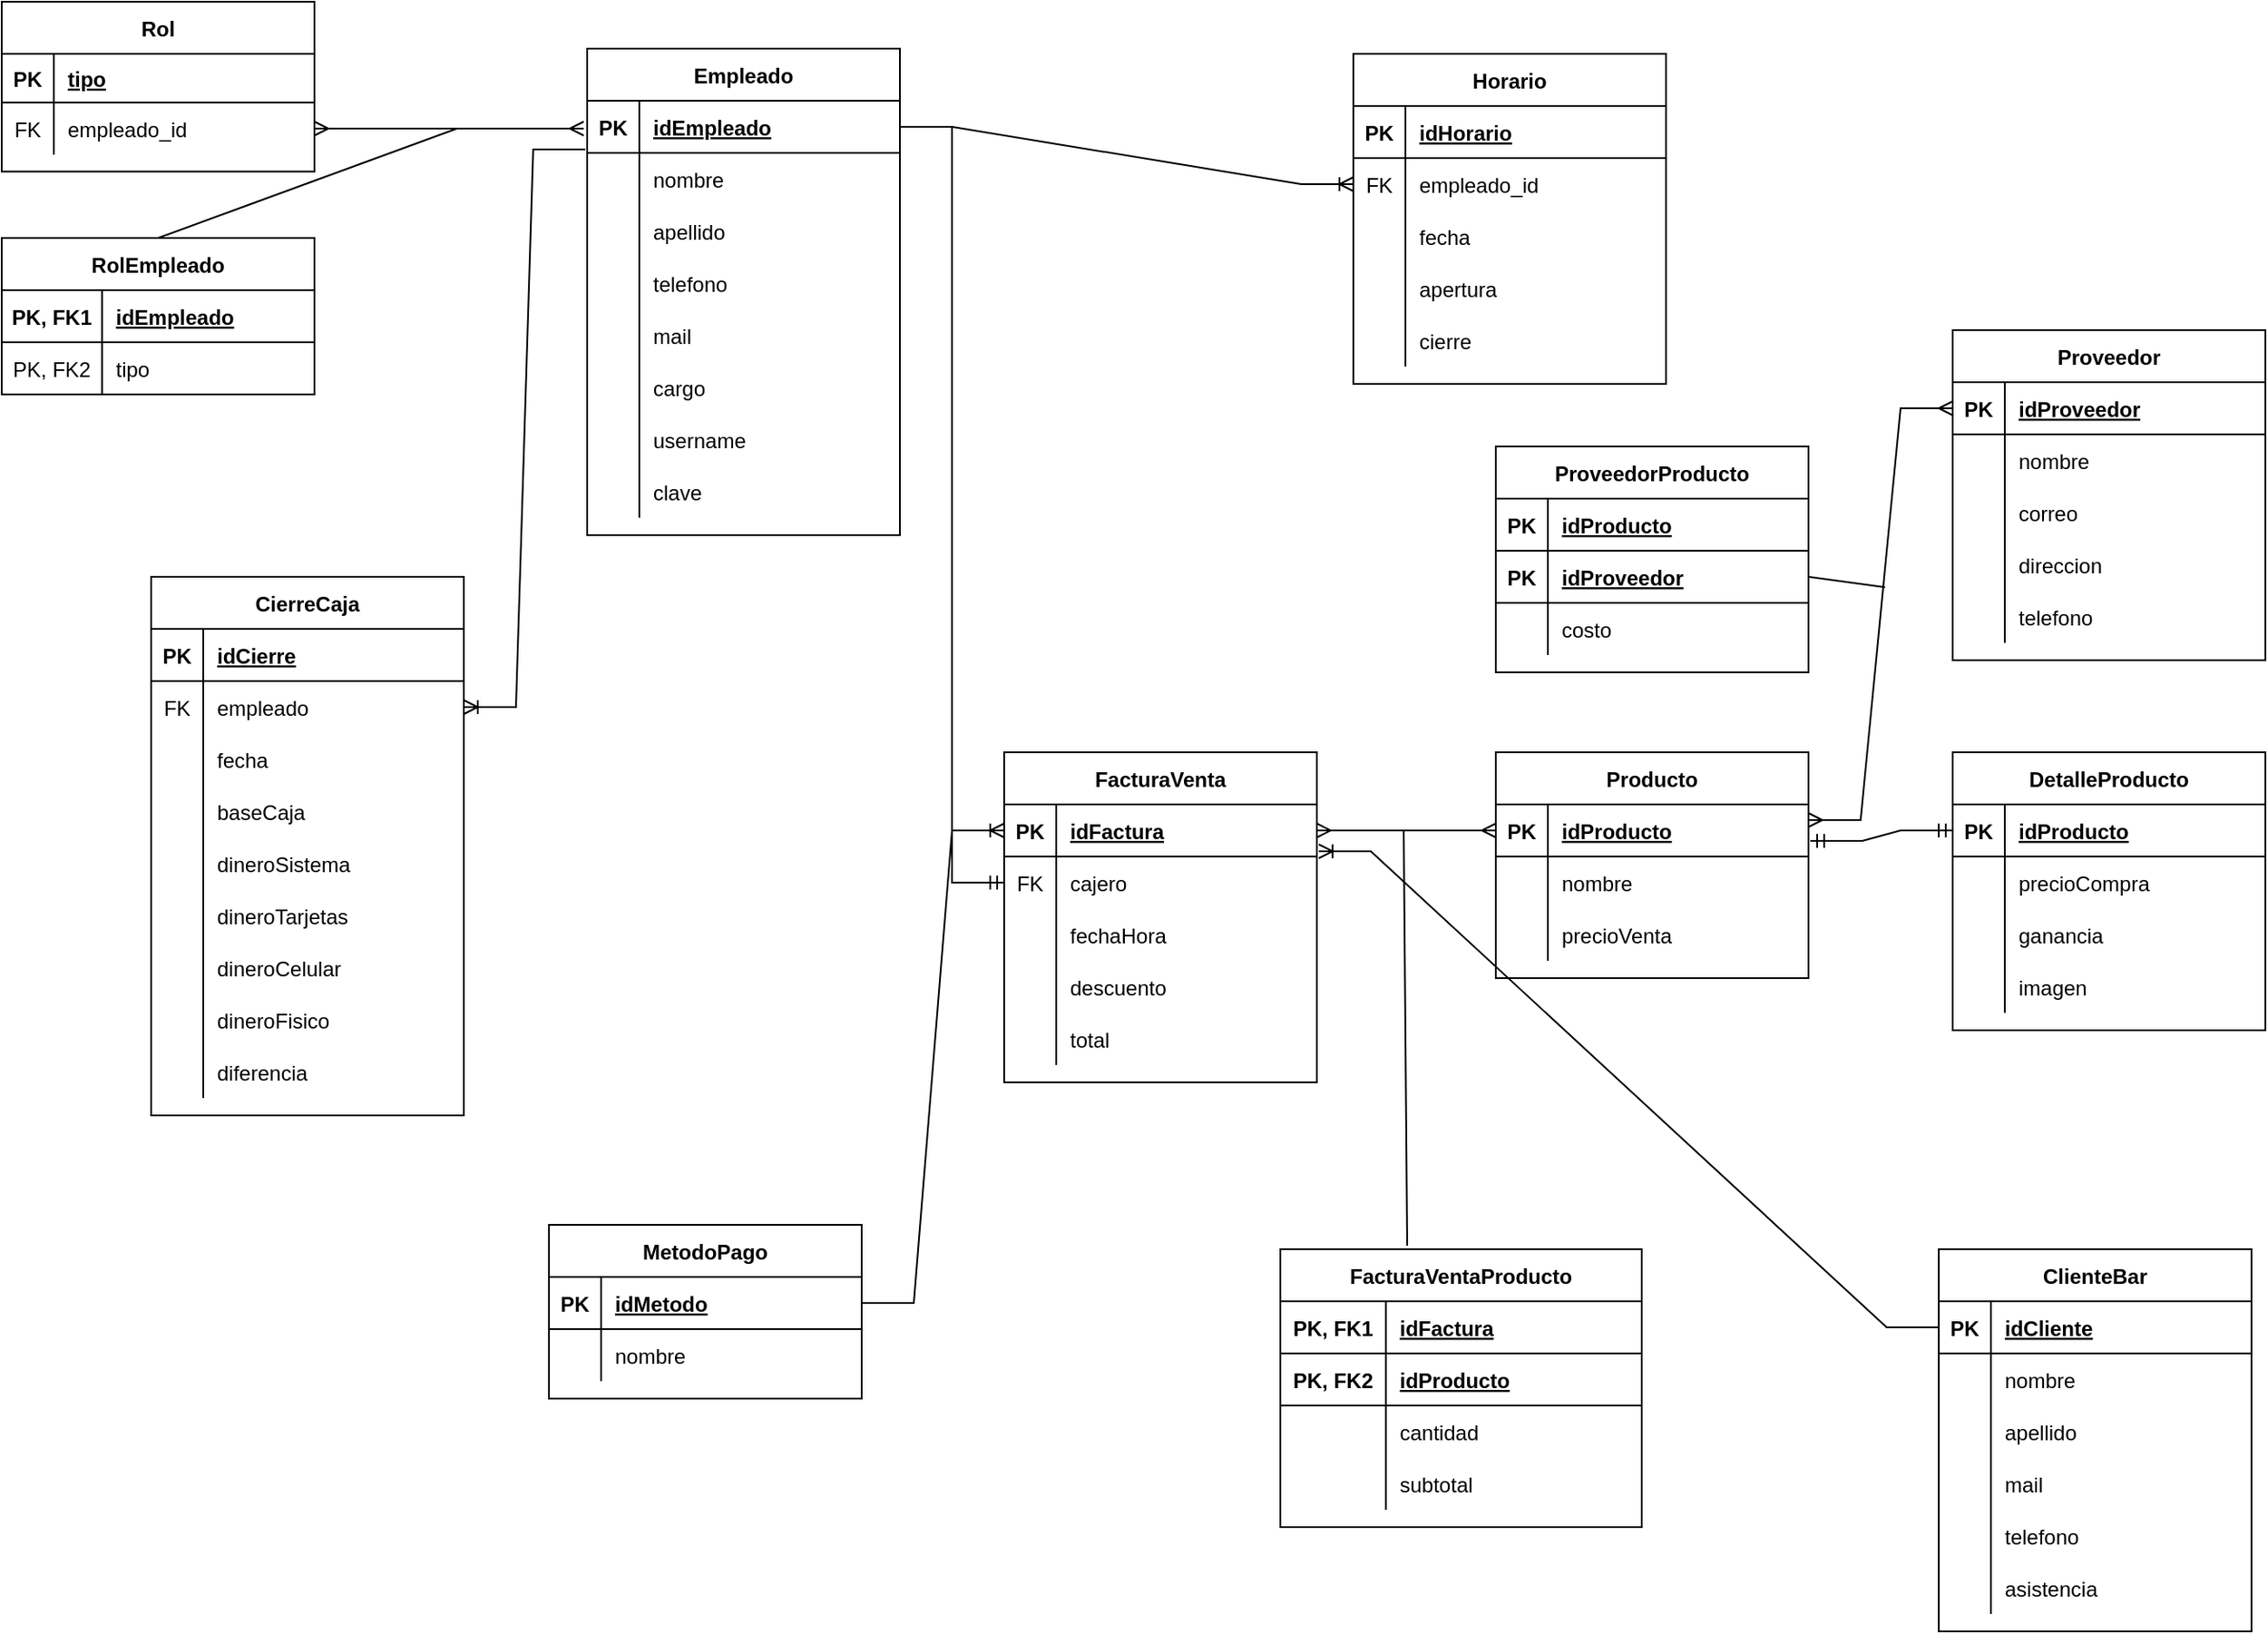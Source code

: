 <mxfile version="20.3.2" type="github" pages="2">
  <diagram id="lW57b-TwLnBvwgSmgEpE" name="Página-1">
    <mxGraphModel dx="1353" dy="756" grid="0" gridSize="10" guides="1" tooltips="1" connect="1" arrows="1" fold="1" page="1" pageScale="1" pageWidth="827" pageHeight="1169" math="0" shadow="0">
      <root>
        <mxCell id="0" />
        <mxCell id="1" parent="0" />
        <mxCell id="X1P7PTGHwS4XphQ649KA-1" value="Empleado" style="shape=table;startSize=30;container=1;collapsible=1;childLayout=tableLayout;fixedRows=1;rowLines=0;fontStyle=1;align=center;resizeLast=1;" parent="1" vertex="1">
          <mxGeometry x="20" y="49" width="180" height="280" as="geometry" />
        </mxCell>
        <mxCell id="X1P7PTGHwS4XphQ649KA-2" value="" style="shape=tableRow;horizontal=0;startSize=0;swimlaneHead=0;swimlaneBody=0;fillColor=none;collapsible=0;dropTarget=0;points=[[0,0.5],[1,0.5]];portConstraint=eastwest;top=0;left=0;right=0;bottom=1;" parent="X1P7PTGHwS4XphQ649KA-1" vertex="1">
          <mxGeometry y="30" width="180" height="30" as="geometry" />
        </mxCell>
        <mxCell id="X1P7PTGHwS4XphQ649KA-3" value="PK" style="shape=partialRectangle;connectable=0;fillColor=none;top=0;left=0;bottom=0;right=0;fontStyle=1;overflow=hidden;" parent="X1P7PTGHwS4XphQ649KA-2" vertex="1">
          <mxGeometry width="30" height="30" as="geometry">
            <mxRectangle width="30" height="30" as="alternateBounds" />
          </mxGeometry>
        </mxCell>
        <mxCell id="X1P7PTGHwS4XphQ649KA-4" value="idEmpleado" style="shape=partialRectangle;connectable=0;fillColor=none;top=0;left=0;bottom=0;right=0;align=left;spacingLeft=6;fontStyle=5;overflow=hidden;" parent="X1P7PTGHwS4XphQ649KA-2" vertex="1">
          <mxGeometry x="30" width="150" height="30" as="geometry">
            <mxRectangle width="150" height="30" as="alternateBounds" />
          </mxGeometry>
        </mxCell>
        <mxCell id="X1P7PTGHwS4XphQ649KA-5" value="" style="shape=tableRow;horizontal=0;startSize=0;swimlaneHead=0;swimlaneBody=0;fillColor=none;collapsible=0;dropTarget=0;points=[[0,0.5],[1,0.5]];portConstraint=eastwest;top=0;left=0;right=0;bottom=0;" parent="X1P7PTGHwS4XphQ649KA-1" vertex="1">
          <mxGeometry y="60" width="180" height="30" as="geometry" />
        </mxCell>
        <mxCell id="X1P7PTGHwS4XphQ649KA-6" value="" style="shape=partialRectangle;connectable=0;fillColor=none;top=0;left=0;bottom=0;right=0;editable=1;overflow=hidden;" parent="X1P7PTGHwS4XphQ649KA-5" vertex="1">
          <mxGeometry width="30" height="30" as="geometry">
            <mxRectangle width="30" height="30" as="alternateBounds" />
          </mxGeometry>
        </mxCell>
        <mxCell id="X1P7PTGHwS4XphQ649KA-7" value="nombre" style="shape=partialRectangle;connectable=0;fillColor=none;top=0;left=0;bottom=0;right=0;align=left;spacingLeft=6;overflow=hidden;" parent="X1P7PTGHwS4XphQ649KA-5" vertex="1">
          <mxGeometry x="30" width="150" height="30" as="geometry">
            <mxRectangle width="150" height="30" as="alternateBounds" />
          </mxGeometry>
        </mxCell>
        <mxCell id="X1P7PTGHwS4XphQ649KA-8" value="" style="shape=tableRow;horizontal=0;startSize=0;swimlaneHead=0;swimlaneBody=0;fillColor=none;collapsible=0;dropTarget=0;points=[[0,0.5],[1,0.5]];portConstraint=eastwest;top=0;left=0;right=0;bottom=0;" parent="X1P7PTGHwS4XphQ649KA-1" vertex="1">
          <mxGeometry y="90" width="180" height="30" as="geometry" />
        </mxCell>
        <mxCell id="X1P7PTGHwS4XphQ649KA-9" value="" style="shape=partialRectangle;connectable=0;fillColor=none;top=0;left=0;bottom=0;right=0;editable=1;overflow=hidden;" parent="X1P7PTGHwS4XphQ649KA-8" vertex="1">
          <mxGeometry width="30" height="30" as="geometry">
            <mxRectangle width="30" height="30" as="alternateBounds" />
          </mxGeometry>
        </mxCell>
        <mxCell id="X1P7PTGHwS4XphQ649KA-10" value="apellido" style="shape=partialRectangle;connectable=0;fillColor=none;top=0;left=0;bottom=0;right=0;align=left;spacingLeft=6;overflow=hidden;" parent="X1P7PTGHwS4XphQ649KA-8" vertex="1">
          <mxGeometry x="30" width="150" height="30" as="geometry">
            <mxRectangle width="150" height="30" as="alternateBounds" />
          </mxGeometry>
        </mxCell>
        <mxCell id="X1P7PTGHwS4XphQ649KA-11" value="" style="shape=tableRow;horizontal=0;startSize=0;swimlaneHead=0;swimlaneBody=0;fillColor=none;collapsible=0;dropTarget=0;points=[[0,0.5],[1,0.5]];portConstraint=eastwest;top=0;left=0;right=0;bottom=0;" parent="X1P7PTGHwS4XphQ649KA-1" vertex="1">
          <mxGeometry y="120" width="180" height="30" as="geometry" />
        </mxCell>
        <mxCell id="X1P7PTGHwS4XphQ649KA-12" value="" style="shape=partialRectangle;connectable=0;fillColor=none;top=0;left=0;bottom=0;right=0;editable=1;overflow=hidden;" parent="X1P7PTGHwS4XphQ649KA-11" vertex="1">
          <mxGeometry width="30" height="30" as="geometry">
            <mxRectangle width="30" height="30" as="alternateBounds" />
          </mxGeometry>
        </mxCell>
        <mxCell id="X1P7PTGHwS4XphQ649KA-13" value="telefono" style="shape=partialRectangle;connectable=0;fillColor=none;top=0;left=0;bottom=0;right=0;align=left;spacingLeft=6;overflow=hidden;" parent="X1P7PTGHwS4XphQ649KA-11" vertex="1">
          <mxGeometry x="30" width="150" height="30" as="geometry">
            <mxRectangle width="150" height="30" as="alternateBounds" />
          </mxGeometry>
        </mxCell>
        <mxCell id="X1P7PTGHwS4XphQ649KA-14" value="" style="shape=tableRow;horizontal=0;startSize=0;swimlaneHead=0;swimlaneBody=0;fillColor=none;collapsible=0;dropTarget=0;points=[[0,0.5],[1,0.5]];portConstraint=eastwest;top=0;left=0;right=0;bottom=0;" parent="X1P7PTGHwS4XphQ649KA-1" vertex="1">
          <mxGeometry y="150" width="180" height="30" as="geometry" />
        </mxCell>
        <mxCell id="X1P7PTGHwS4XphQ649KA-15" value="" style="shape=partialRectangle;connectable=0;fillColor=none;top=0;left=0;bottom=0;right=0;editable=1;overflow=hidden;" parent="X1P7PTGHwS4XphQ649KA-14" vertex="1">
          <mxGeometry width="30" height="30" as="geometry">
            <mxRectangle width="30" height="30" as="alternateBounds" />
          </mxGeometry>
        </mxCell>
        <mxCell id="X1P7PTGHwS4XphQ649KA-16" value="mail" style="shape=partialRectangle;connectable=0;fillColor=none;top=0;left=0;bottom=0;right=0;align=left;spacingLeft=6;overflow=hidden;" parent="X1P7PTGHwS4XphQ649KA-14" vertex="1">
          <mxGeometry x="30" width="150" height="30" as="geometry">
            <mxRectangle width="150" height="30" as="alternateBounds" />
          </mxGeometry>
        </mxCell>
        <mxCell id="X1P7PTGHwS4XphQ649KA-17" value="" style="shape=tableRow;horizontal=0;startSize=0;swimlaneHead=0;swimlaneBody=0;fillColor=none;collapsible=0;dropTarget=0;points=[[0,0.5],[1,0.5]];portConstraint=eastwest;top=0;left=0;right=0;bottom=0;" parent="X1P7PTGHwS4XphQ649KA-1" vertex="1">
          <mxGeometry y="180" width="180" height="30" as="geometry" />
        </mxCell>
        <mxCell id="X1P7PTGHwS4XphQ649KA-18" value="" style="shape=partialRectangle;connectable=0;fillColor=none;top=0;left=0;bottom=0;right=0;editable=1;overflow=hidden;" parent="X1P7PTGHwS4XphQ649KA-17" vertex="1">
          <mxGeometry width="30" height="30" as="geometry">
            <mxRectangle width="30" height="30" as="alternateBounds" />
          </mxGeometry>
        </mxCell>
        <mxCell id="X1P7PTGHwS4XphQ649KA-19" value="cargo" style="shape=partialRectangle;connectable=0;fillColor=none;top=0;left=0;bottom=0;right=0;align=left;spacingLeft=6;overflow=hidden;" parent="X1P7PTGHwS4XphQ649KA-17" vertex="1">
          <mxGeometry x="30" width="150" height="30" as="geometry">
            <mxRectangle width="150" height="30" as="alternateBounds" />
          </mxGeometry>
        </mxCell>
        <mxCell id="X1P7PTGHwS4XphQ649KA-20" value="" style="shape=tableRow;horizontal=0;startSize=0;swimlaneHead=0;swimlaneBody=0;fillColor=none;collapsible=0;dropTarget=0;points=[[0,0.5],[1,0.5]];portConstraint=eastwest;top=0;left=0;right=0;bottom=0;" parent="X1P7PTGHwS4XphQ649KA-1" vertex="1">
          <mxGeometry y="210" width="180" height="30" as="geometry" />
        </mxCell>
        <mxCell id="X1P7PTGHwS4XphQ649KA-21" value="" style="shape=partialRectangle;connectable=0;fillColor=none;top=0;left=0;bottom=0;right=0;editable=1;overflow=hidden;" parent="X1P7PTGHwS4XphQ649KA-20" vertex="1">
          <mxGeometry width="30" height="30" as="geometry">
            <mxRectangle width="30" height="30" as="alternateBounds" />
          </mxGeometry>
        </mxCell>
        <mxCell id="X1P7PTGHwS4XphQ649KA-22" value="username" style="shape=partialRectangle;connectable=0;fillColor=none;top=0;left=0;bottom=0;right=0;align=left;spacingLeft=6;overflow=hidden;" parent="X1P7PTGHwS4XphQ649KA-20" vertex="1">
          <mxGeometry x="30" width="150" height="30" as="geometry">
            <mxRectangle width="150" height="30" as="alternateBounds" />
          </mxGeometry>
        </mxCell>
        <mxCell id="X1P7PTGHwS4XphQ649KA-23" value="" style="shape=tableRow;horizontal=0;startSize=0;swimlaneHead=0;swimlaneBody=0;fillColor=none;collapsible=0;dropTarget=0;points=[[0,0.5],[1,0.5]];portConstraint=eastwest;top=0;left=0;right=0;bottom=0;" parent="X1P7PTGHwS4XphQ649KA-1" vertex="1">
          <mxGeometry y="240" width="180" height="30" as="geometry" />
        </mxCell>
        <mxCell id="X1P7PTGHwS4XphQ649KA-24" value="" style="shape=partialRectangle;connectable=0;fillColor=none;top=0;left=0;bottom=0;right=0;editable=1;overflow=hidden;" parent="X1P7PTGHwS4XphQ649KA-23" vertex="1">
          <mxGeometry width="30" height="30" as="geometry">
            <mxRectangle width="30" height="30" as="alternateBounds" />
          </mxGeometry>
        </mxCell>
        <mxCell id="X1P7PTGHwS4XphQ649KA-25" value="clave" style="shape=partialRectangle;connectable=0;fillColor=none;top=0;left=0;bottom=0;right=0;align=left;spacingLeft=6;overflow=hidden;" parent="X1P7PTGHwS4XphQ649KA-23" vertex="1">
          <mxGeometry x="30" width="150" height="30" as="geometry">
            <mxRectangle width="150" height="30" as="alternateBounds" />
          </mxGeometry>
        </mxCell>
        <mxCell id="X1P7PTGHwS4XphQ649KA-43" value="Horario" style="shape=table;startSize=30;container=1;collapsible=1;childLayout=tableLayout;fixedRows=1;rowLines=0;fontStyle=1;align=center;resizeLast=1;" parent="1" vertex="1">
          <mxGeometry x="461" y="52" width="180" height="190" as="geometry">
            <mxRectangle x="263" y="49" width="78" height="30" as="alternateBounds" />
          </mxGeometry>
        </mxCell>
        <mxCell id="X1P7PTGHwS4XphQ649KA-44" value="" style="shape=tableRow;horizontal=0;startSize=0;swimlaneHead=0;swimlaneBody=0;fillColor=none;collapsible=0;dropTarget=0;points=[[0,0.5],[1,0.5]];portConstraint=eastwest;top=0;left=0;right=0;bottom=1;" parent="X1P7PTGHwS4XphQ649KA-43" vertex="1">
          <mxGeometry y="30" width="180" height="30" as="geometry" />
        </mxCell>
        <mxCell id="X1P7PTGHwS4XphQ649KA-45" value="PK" style="shape=partialRectangle;connectable=0;fillColor=none;top=0;left=0;bottom=0;right=0;fontStyle=1;overflow=hidden;" parent="X1P7PTGHwS4XphQ649KA-44" vertex="1">
          <mxGeometry width="30" height="30" as="geometry">
            <mxRectangle width="30" height="30" as="alternateBounds" />
          </mxGeometry>
        </mxCell>
        <mxCell id="X1P7PTGHwS4XphQ649KA-46" value="idHorario" style="shape=partialRectangle;connectable=0;fillColor=none;top=0;left=0;bottom=0;right=0;align=left;spacingLeft=6;fontStyle=5;overflow=hidden;" parent="X1P7PTGHwS4XphQ649KA-44" vertex="1">
          <mxGeometry x="30" width="150" height="30" as="geometry">
            <mxRectangle width="150" height="30" as="alternateBounds" />
          </mxGeometry>
        </mxCell>
        <mxCell id="X1P7PTGHwS4XphQ649KA-47" value="" style="shape=tableRow;horizontal=0;startSize=0;swimlaneHead=0;swimlaneBody=0;fillColor=none;collapsible=0;dropTarget=0;points=[[0,0.5],[1,0.5]];portConstraint=eastwest;top=0;left=0;right=0;bottom=0;" parent="X1P7PTGHwS4XphQ649KA-43" vertex="1">
          <mxGeometry y="60" width="180" height="30" as="geometry" />
        </mxCell>
        <mxCell id="X1P7PTGHwS4XphQ649KA-48" value="FK" style="shape=partialRectangle;connectable=0;fillColor=none;top=0;left=0;bottom=0;right=0;editable=1;overflow=hidden;" parent="X1P7PTGHwS4XphQ649KA-47" vertex="1">
          <mxGeometry width="30" height="30" as="geometry">
            <mxRectangle width="30" height="30" as="alternateBounds" />
          </mxGeometry>
        </mxCell>
        <mxCell id="X1P7PTGHwS4XphQ649KA-49" value="empleado_id" style="shape=partialRectangle;connectable=0;fillColor=none;top=0;left=0;bottom=0;right=0;align=left;spacingLeft=6;overflow=hidden;" parent="X1P7PTGHwS4XphQ649KA-47" vertex="1">
          <mxGeometry x="30" width="150" height="30" as="geometry">
            <mxRectangle width="150" height="30" as="alternateBounds" />
          </mxGeometry>
        </mxCell>
        <mxCell id="X1P7PTGHwS4XphQ649KA-57" value="" style="shape=tableRow;horizontal=0;startSize=0;swimlaneHead=0;swimlaneBody=0;fillColor=none;collapsible=0;dropTarget=0;points=[[0,0.5],[1,0.5]];portConstraint=eastwest;top=0;left=0;right=0;bottom=0;" parent="X1P7PTGHwS4XphQ649KA-43" vertex="1">
          <mxGeometry y="90" width="180" height="30" as="geometry" />
        </mxCell>
        <mxCell id="X1P7PTGHwS4XphQ649KA-58" value="" style="shape=partialRectangle;connectable=0;fillColor=none;top=0;left=0;bottom=0;right=0;editable=1;overflow=hidden;" parent="X1P7PTGHwS4XphQ649KA-57" vertex="1">
          <mxGeometry width="30" height="30" as="geometry">
            <mxRectangle width="30" height="30" as="alternateBounds" />
          </mxGeometry>
        </mxCell>
        <mxCell id="X1P7PTGHwS4XphQ649KA-59" value="fecha" style="shape=partialRectangle;connectable=0;fillColor=none;top=0;left=0;bottom=0;right=0;align=left;spacingLeft=6;overflow=hidden;" parent="X1P7PTGHwS4XphQ649KA-57" vertex="1">
          <mxGeometry x="30" width="150" height="30" as="geometry">
            <mxRectangle width="150" height="30" as="alternateBounds" />
          </mxGeometry>
        </mxCell>
        <mxCell id="X1P7PTGHwS4XphQ649KA-50" value="" style="shape=tableRow;horizontal=0;startSize=0;swimlaneHead=0;swimlaneBody=0;fillColor=none;collapsible=0;dropTarget=0;points=[[0,0.5],[1,0.5]];portConstraint=eastwest;top=0;left=0;right=0;bottom=0;" parent="X1P7PTGHwS4XphQ649KA-43" vertex="1">
          <mxGeometry y="120" width="180" height="30" as="geometry" />
        </mxCell>
        <mxCell id="X1P7PTGHwS4XphQ649KA-51" value="" style="shape=partialRectangle;connectable=0;fillColor=none;top=0;left=0;bottom=0;right=0;editable=1;overflow=hidden;" parent="X1P7PTGHwS4XphQ649KA-50" vertex="1">
          <mxGeometry width="30" height="30" as="geometry">
            <mxRectangle width="30" height="30" as="alternateBounds" />
          </mxGeometry>
        </mxCell>
        <mxCell id="X1P7PTGHwS4XphQ649KA-52" value="apertura" style="shape=partialRectangle;connectable=0;fillColor=none;top=0;left=0;bottom=0;right=0;align=left;spacingLeft=6;overflow=hidden;" parent="X1P7PTGHwS4XphQ649KA-50" vertex="1">
          <mxGeometry x="30" width="150" height="30" as="geometry">
            <mxRectangle width="150" height="30" as="alternateBounds" />
          </mxGeometry>
        </mxCell>
        <mxCell id="X1P7PTGHwS4XphQ649KA-53" value="" style="shape=tableRow;horizontal=0;startSize=0;swimlaneHead=0;swimlaneBody=0;fillColor=none;collapsible=0;dropTarget=0;points=[[0,0.5],[1,0.5]];portConstraint=eastwest;top=0;left=0;right=0;bottom=0;" parent="X1P7PTGHwS4XphQ649KA-43" vertex="1">
          <mxGeometry y="150" width="180" height="30" as="geometry" />
        </mxCell>
        <mxCell id="X1P7PTGHwS4XphQ649KA-54" value="" style="shape=partialRectangle;connectable=0;fillColor=none;top=0;left=0;bottom=0;right=0;editable=1;overflow=hidden;" parent="X1P7PTGHwS4XphQ649KA-53" vertex="1">
          <mxGeometry width="30" height="30" as="geometry">
            <mxRectangle width="30" height="30" as="alternateBounds" />
          </mxGeometry>
        </mxCell>
        <mxCell id="X1P7PTGHwS4XphQ649KA-55" value="cierre" style="shape=partialRectangle;connectable=0;fillColor=none;top=0;left=0;bottom=0;right=0;align=left;spacingLeft=6;overflow=hidden;" parent="X1P7PTGHwS4XphQ649KA-53" vertex="1">
          <mxGeometry x="30" width="150" height="30" as="geometry">
            <mxRectangle width="150" height="30" as="alternateBounds" />
          </mxGeometry>
        </mxCell>
        <mxCell id="X1P7PTGHwS4XphQ649KA-56" value="" style="edgeStyle=entityRelationEdgeStyle;fontSize=12;html=1;endArrow=ERoneToMany;rounded=0;exitX=1;exitY=0.5;exitDx=0;exitDy=0;entryX=0;entryY=0.5;entryDx=0;entryDy=0;" parent="1" source="X1P7PTGHwS4XphQ649KA-2" target="X1P7PTGHwS4XphQ649KA-47" edge="1">
          <mxGeometry width="100" height="100" relative="1" as="geometry">
            <mxPoint x="307" y="224" as="sourcePoint" />
            <mxPoint x="407" y="124" as="targetPoint" />
          </mxGeometry>
        </mxCell>
        <mxCell id="7folMFNce2Q8STamdjqk-1" value="Rol" style="shape=table;startSize=30;container=1;collapsible=1;childLayout=tableLayout;fixedRows=1;rowLines=0;fontStyle=1;align=center;resizeLast=1;" vertex="1" parent="1">
          <mxGeometry x="-317" y="22" width="180" height="97.75" as="geometry" />
        </mxCell>
        <mxCell id="7folMFNce2Q8STamdjqk-2" value="" style="shape=tableRow;horizontal=0;startSize=0;swimlaneHead=0;swimlaneBody=0;fillColor=none;collapsible=0;dropTarget=0;points=[[0,0.5],[1,0.5]];portConstraint=eastwest;top=0;left=0;right=0;bottom=1;" vertex="1" parent="7folMFNce2Q8STamdjqk-1">
          <mxGeometry y="30" width="180" height="28" as="geometry" />
        </mxCell>
        <mxCell id="7folMFNce2Q8STamdjqk-3" value="PK" style="shape=partialRectangle;connectable=0;fillColor=none;top=0;left=0;bottom=0;right=0;fontStyle=1;overflow=hidden;" vertex="1" parent="7folMFNce2Q8STamdjqk-2">
          <mxGeometry width="30" height="28" as="geometry">
            <mxRectangle width="30" height="28" as="alternateBounds" />
          </mxGeometry>
        </mxCell>
        <mxCell id="7folMFNce2Q8STamdjqk-4" value="tipo" style="shape=partialRectangle;connectable=0;fillColor=none;top=0;left=0;bottom=0;right=0;align=left;spacingLeft=6;fontStyle=5;overflow=hidden;" vertex="1" parent="7folMFNce2Q8STamdjqk-2">
          <mxGeometry x="30" width="150" height="28" as="geometry">
            <mxRectangle width="150" height="28" as="alternateBounds" />
          </mxGeometry>
        </mxCell>
        <mxCell id="7folMFNce2Q8STamdjqk-8" value="" style="shape=tableRow;horizontal=0;startSize=0;swimlaneHead=0;swimlaneBody=0;fillColor=none;collapsible=0;dropTarget=0;points=[[0,0.5],[1,0.5]];portConstraint=eastwest;top=0;left=0;right=0;bottom=0;" vertex="1" parent="7folMFNce2Q8STamdjqk-1">
          <mxGeometry y="58" width="180" height="30" as="geometry" />
        </mxCell>
        <mxCell id="7folMFNce2Q8STamdjqk-9" value="FK" style="shape=partialRectangle;connectable=0;fillColor=none;top=0;left=0;bottom=0;right=0;editable=1;overflow=hidden;" vertex="1" parent="7folMFNce2Q8STamdjqk-8">
          <mxGeometry width="30" height="30" as="geometry">
            <mxRectangle width="30" height="30" as="alternateBounds" />
          </mxGeometry>
        </mxCell>
        <mxCell id="7folMFNce2Q8STamdjqk-10" value="empleado_id" style="shape=partialRectangle;connectable=0;fillColor=none;top=0;left=0;bottom=0;right=0;align=left;spacingLeft=6;overflow=hidden;" vertex="1" parent="7folMFNce2Q8STamdjqk-8">
          <mxGeometry x="30" width="150" height="30" as="geometry">
            <mxRectangle width="150" height="30" as="alternateBounds" />
          </mxGeometry>
        </mxCell>
        <mxCell id="7folMFNce2Q8STamdjqk-15" value="FacturaVenta" style="shape=table;startSize=30;container=1;collapsible=1;childLayout=tableLayout;fixedRows=1;rowLines=0;fontStyle=1;align=center;resizeLast=1;" vertex="1" parent="1">
          <mxGeometry x="260" y="454" width="180" height="190" as="geometry" />
        </mxCell>
        <mxCell id="7folMFNce2Q8STamdjqk-16" value="" style="shape=tableRow;horizontal=0;startSize=0;swimlaneHead=0;swimlaneBody=0;fillColor=none;collapsible=0;dropTarget=0;points=[[0,0.5],[1,0.5]];portConstraint=eastwest;top=0;left=0;right=0;bottom=1;" vertex="1" parent="7folMFNce2Q8STamdjqk-15">
          <mxGeometry y="30" width="180" height="30" as="geometry" />
        </mxCell>
        <mxCell id="7folMFNce2Q8STamdjqk-17" value="PK" style="shape=partialRectangle;connectable=0;fillColor=none;top=0;left=0;bottom=0;right=0;fontStyle=1;overflow=hidden;" vertex="1" parent="7folMFNce2Q8STamdjqk-16">
          <mxGeometry width="30" height="30" as="geometry">
            <mxRectangle width="30" height="30" as="alternateBounds" />
          </mxGeometry>
        </mxCell>
        <mxCell id="7folMFNce2Q8STamdjqk-18" value="idFactura" style="shape=partialRectangle;connectable=0;fillColor=none;top=0;left=0;bottom=0;right=0;align=left;spacingLeft=6;fontStyle=5;overflow=hidden;" vertex="1" parent="7folMFNce2Q8STamdjqk-16">
          <mxGeometry x="30" width="150" height="30" as="geometry">
            <mxRectangle width="150" height="30" as="alternateBounds" />
          </mxGeometry>
        </mxCell>
        <mxCell id="7folMFNce2Q8STamdjqk-28" value="" style="shape=tableRow;horizontal=0;startSize=0;swimlaneHead=0;swimlaneBody=0;fillColor=none;collapsible=0;dropTarget=0;points=[[0,0.5],[1,0.5]];portConstraint=eastwest;top=0;left=0;right=0;bottom=0;" vertex="1" parent="7folMFNce2Q8STamdjqk-15">
          <mxGeometry y="60" width="180" height="30" as="geometry" />
        </mxCell>
        <mxCell id="7folMFNce2Q8STamdjqk-29" value="FK" style="shape=partialRectangle;connectable=0;fillColor=none;top=0;left=0;bottom=0;right=0;editable=1;overflow=hidden;" vertex="1" parent="7folMFNce2Q8STamdjqk-28">
          <mxGeometry width="30" height="30" as="geometry">
            <mxRectangle width="30" height="30" as="alternateBounds" />
          </mxGeometry>
        </mxCell>
        <mxCell id="7folMFNce2Q8STamdjqk-30" value="cajero" style="shape=partialRectangle;connectable=0;fillColor=none;top=0;left=0;bottom=0;right=0;align=left;spacingLeft=6;overflow=hidden;" vertex="1" parent="7folMFNce2Q8STamdjqk-28">
          <mxGeometry x="30" width="150" height="30" as="geometry">
            <mxRectangle width="150" height="30" as="alternateBounds" />
          </mxGeometry>
        </mxCell>
        <mxCell id="7folMFNce2Q8STamdjqk-19" value="" style="shape=tableRow;horizontal=0;startSize=0;swimlaneHead=0;swimlaneBody=0;fillColor=none;collapsible=0;dropTarget=0;points=[[0,0.5],[1,0.5]];portConstraint=eastwest;top=0;left=0;right=0;bottom=0;" vertex="1" parent="7folMFNce2Q8STamdjqk-15">
          <mxGeometry y="90" width="180" height="30" as="geometry" />
        </mxCell>
        <mxCell id="7folMFNce2Q8STamdjqk-20" value="" style="shape=partialRectangle;connectable=0;fillColor=none;top=0;left=0;bottom=0;right=0;editable=1;overflow=hidden;" vertex="1" parent="7folMFNce2Q8STamdjqk-19">
          <mxGeometry width="30" height="30" as="geometry">
            <mxRectangle width="30" height="30" as="alternateBounds" />
          </mxGeometry>
        </mxCell>
        <mxCell id="7folMFNce2Q8STamdjqk-21" value="fechaHora" style="shape=partialRectangle;connectable=0;fillColor=none;top=0;left=0;bottom=0;right=0;align=left;spacingLeft=6;overflow=hidden;" vertex="1" parent="7folMFNce2Q8STamdjqk-19">
          <mxGeometry x="30" width="150" height="30" as="geometry">
            <mxRectangle width="150" height="30" as="alternateBounds" />
          </mxGeometry>
        </mxCell>
        <mxCell id="7folMFNce2Q8STamdjqk-22" value="" style="shape=tableRow;horizontal=0;startSize=0;swimlaneHead=0;swimlaneBody=0;fillColor=none;collapsible=0;dropTarget=0;points=[[0,0.5],[1,0.5]];portConstraint=eastwest;top=0;left=0;right=0;bottom=0;" vertex="1" parent="7folMFNce2Q8STamdjqk-15">
          <mxGeometry y="120" width="180" height="30" as="geometry" />
        </mxCell>
        <mxCell id="7folMFNce2Q8STamdjqk-23" value="" style="shape=partialRectangle;connectable=0;fillColor=none;top=0;left=0;bottom=0;right=0;editable=1;overflow=hidden;" vertex="1" parent="7folMFNce2Q8STamdjqk-22">
          <mxGeometry width="30" height="30" as="geometry">
            <mxRectangle width="30" height="30" as="alternateBounds" />
          </mxGeometry>
        </mxCell>
        <mxCell id="7folMFNce2Q8STamdjqk-24" value="descuento" style="shape=partialRectangle;connectable=0;fillColor=none;top=0;left=0;bottom=0;right=0;align=left;spacingLeft=6;overflow=hidden;" vertex="1" parent="7folMFNce2Q8STamdjqk-22">
          <mxGeometry x="30" width="150" height="30" as="geometry">
            <mxRectangle width="150" height="30" as="alternateBounds" />
          </mxGeometry>
        </mxCell>
        <mxCell id="7folMFNce2Q8STamdjqk-25" value="" style="shape=tableRow;horizontal=0;startSize=0;swimlaneHead=0;swimlaneBody=0;fillColor=none;collapsible=0;dropTarget=0;points=[[0,0.5],[1,0.5]];portConstraint=eastwest;top=0;left=0;right=0;bottom=0;" vertex="1" parent="7folMFNce2Q8STamdjqk-15">
          <mxGeometry y="150" width="180" height="30" as="geometry" />
        </mxCell>
        <mxCell id="7folMFNce2Q8STamdjqk-26" value="" style="shape=partialRectangle;connectable=0;fillColor=none;top=0;left=0;bottom=0;right=0;editable=1;overflow=hidden;" vertex="1" parent="7folMFNce2Q8STamdjqk-25">
          <mxGeometry width="30" height="30" as="geometry">
            <mxRectangle width="30" height="30" as="alternateBounds" />
          </mxGeometry>
        </mxCell>
        <mxCell id="7folMFNce2Q8STamdjqk-27" value="total" style="shape=partialRectangle;connectable=0;fillColor=none;top=0;left=0;bottom=0;right=0;align=left;spacingLeft=6;overflow=hidden;" vertex="1" parent="7folMFNce2Q8STamdjqk-25">
          <mxGeometry x="30" width="150" height="30" as="geometry">
            <mxRectangle width="150" height="30" as="alternateBounds" />
          </mxGeometry>
        </mxCell>
        <mxCell id="7folMFNce2Q8STamdjqk-31" value="" style="edgeStyle=entityRelationEdgeStyle;fontSize=12;html=1;endArrow=ERmandOne;rounded=0;exitX=1;exitY=0.5;exitDx=0;exitDy=0;entryX=0;entryY=0.5;entryDx=0;entryDy=0;" edge="1" parent="1" source="X1P7PTGHwS4XphQ649KA-2" target="7folMFNce2Q8STamdjqk-28">
          <mxGeometry width="100" height="100" relative="1" as="geometry">
            <mxPoint x="330" y="437" as="sourcePoint" />
            <mxPoint x="430" y="337" as="targetPoint" />
          </mxGeometry>
        </mxCell>
        <mxCell id="7folMFNce2Q8STamdjqk-32" value="Producto" style="shape=table;startSize=30;container=1;collapsible=1;childLayout=tableLayout;fixedRows=1;rowLines=0;fontStyle=1;align=center;resizeLast=1;" vertex="1" parent="1">
          <mxGeometry x="543" y="454" width="180" height="130" as="geometry" />
        </mxCell>
        <mxCell id="7folMFNce2Q8STamdjqk-33" value="" style="shape=tableRow;horizontal=0;startSize=0;swimlaneHead=0;swimlaneBody=0;fillColor=none;collapsible=0;dropTarget=0;points=[[0,0.5],[1,0.5]];portConstraint=eastwest;top=0;left=0;right=0;bottom=1;" vertex="1" parent="7folMFNce2Q8STamdjqk-32">
          <mxGeometry y="30" width="180" height="30" as="geometry" />
        </mxCell>
        <mxCell id="7folMFNce2Q8STamdjqk-34" value="PK" style="shape=partialRectangle;connectable=0;fillColor=none;top=0;left=0;bottom=0;right=0;fontStyle=1;overflow=hidden;" vertex="1" parent="7folMFNce2Q8STamdjqk-33">
          <mxGeometry width="30" height="30" as="geometry">
            <mxRectangle width="30" height="30" as="alternateBounds" />
          </mxGeometry>
        </mxCell>
        <mxCell id="7folMFNce2Q8STamdjqk-35" value="idProducto" style="shape=partialRectangle;connectable=0;fillColor=none;top=0;left=0;bottom=0;right=0;align=left;spacingLeft=6;fontStyle=5;overflow=hidden;" vertex="1" parent="7folMFNce2Q8STamdjqk-33">
          <mxGeometry x="30" width="150" height="30" as="geometry">
            <mxRectangle width="150" height="30" as="alternateBounds" />
          </mxGeometry>
        </mxCell>
        <mxCell id="7folMFNce2Q8STamdjqk-36" value="" style="shape=tableRow;horizontal=0;startSize=0;swimlaneHead=0;swimlaneBody=0;fillColor=none;collapsible=0;dropTarget=0;points=[[0,0.5],[1,0.5]];portConstraint=eastwest;top=0;left=0;right=0;bottom=0;" vertex="1" parent="7folMFNce2Q8STamdjqk-32">
          <mxGeometry y="60" width="180" height="30" as="geometry" />
        </mxCell>
        <mxCell id="7folMFNce2Q8STamdjqk-37" value="" style="shape=partialRectangle;connectable=0;fillColor=none;top=0;left=0;bottom=0;right=0;editable=1;overflow=hidden;" vertex="1" parent="7folMFNce2Q8STamdjqk-36">
          <mxGeometry width="30" height="30" as="geometry">
            <mxRectangle width="30" height="30" as="alternateBounds" />
          </mxGeometry>
        </mxCell>
        <mxCell id="7folMFNce2Q8STamdjqk-38" value="nombre" style="shape=partialRectangle;connectable=0;fillColor=none;top=0;left=0;bottom=0;right=0;align=left;spacingLeft=6;overflow=hidden;" vertex="1" parent="7folMFNce2Q8STamdjqk-36">
          <mxGeometry x="30" width="150" height="30" as="geometry">
            <mxRectangle width="150" height="30" as="alternateBounds" />
          </mxGeometry>
        </mxCell>
        <mxCell id="7folMFNce2Q8STamdjqk-42" value="" style="shape=tableRow;horizontal=0;startSize=0;swimlaneHead=0;swimlaneBody=0;fillColor=none;collapsible=0;dropTarget=0;points=[[0,0.5],[1,0.5]];portConstraint=eastwest;top=0;left=0;right=0;bottom=0;" vertex="1" parent="7folMFNce2Q8STamdjqk-32">
          <mxGeometry y="90" width="180" height="30" as="geometry" />
        </mxCell>
        <mxCell id="7folMFNce2Q8STamdjqk-43" value="" style="shape=partialRectangle;connectable=0;fillColor=none;top=0;left=0;bottom=0;right=0;editable=1;overflow=hidden;" vertex="1" parent="7folMFNce2Q8STamdjqk-42">
          <mxGeometry width="30" height="30" as="geometry">
            <mxRectangle width="30" height="30" as="alternateBounds" />
          </mxGeometry>
        </mxCell>
        <mxCell id="7folMFNce2Q8STamdjqk-44" value="precioVenta" style="shape=partialRectangle;connectable=0;fillColor=none;top=0;left=0;bottom=0;right=0;align=left;spacingLeft=6;overflow=hidden;" vertex="1" parent="7folMFNce2Q8STamdjqk-42">
          <mxGeometry x="30" width="150" height="30" as="geometry">
            <mxRectangle width="150" height="30" as="alternateBounds" />
          </mxGeometry>
        </mxCell>
        <mxCell id="7folMFNce2Q8STamdjqk-51" value="FacturaVentaProducto" style="shape=table;startSize=30;container=1;collapsible=1;childLayout=tableLayout;fixedRows=1;rowLines=0;fontStyle=1;align=center;resizeLast=1;" vertex="1" parent="1">
          <mxGeometry x="419" y="740" width="208" height="160" as="geometry" />
        </mxCell>
        <mxCell id="7folMFNce2Q8STamdjqk-52" value="" style="shape=tableRow;horizontal=0;startSize=0;swimlaneHead=0;swimlaneBody=0;fillColor=none;collapsible=0;dropTarget=0;points=[[0,0.5],[1,0.5]];portConstraint=eastwest;top=0;left=0;right=0;bottom=1;" vertex="1" parent="7folMFNce2Q8STamdjqk-51">
          <mxGeometry y="30" width="208" height="30" as="geometry" />
        </mxCell>
        <mxCell id="7folMFNce2Q8STamdjqk-53" value="PK, FK1" style="shape=partialRectangle;connectable=0;fillColor=none;top=0;left=0;bottom=0;right=0;fontStyle=1;overflow=hidden;" vertex="1" parent="7folMFNce2Q8STamdjqk-52">
          <mxGeometry width="60.75" height="30" as="geometry">
            <mxRectangle width="60.75" height="30" as="alternateBounds" />
          </mxGeometry>
        </mxCell>
        <mxCell id="7folMFNce2Q8STamdjqk-54" value="idFactura" style="shape=partialRectangle;connectable=0;fillColor=none;top=0;left=0;bottom=0;right=0;align=left;spacingLeft=6;fontStyle=5;overflow=hidden;" vertex="1" parent="7folMFNce2Q8STamdjqk-52">
          <mxGeometry x="60.75" width="147.25" height="30" as="geometry">
            <mxRectangle width="147.25" height="30" as="alternateBounds" />
          </mxGeometry>
        </mxCell>
        <mxCell id="7folMFNce2Q8STamdjqk-65" value="" style="shape=tableRow;horizontal=0;startSize=0;swimlaneHead=0;swimlaneBody=0;fillColor=none;collapsible=0;dropTarget=0;points=[[0,0.5],[1,0.5]];portConstraint=eastwest;top=0;left=0;right=0;bottom=1;" vertex="1" parent="7folMFNce2Q8STamdjqk-51">
          <mxGeometry y="60" width="208" height="30" as="geometry" />
        </mxCell>
        <mxCell id="7folMFNce2Q8STamdjqk-66" value="PK, FK2" style="shape=partialRectangle;connectable=0;fillColor=none;top=0;left=0;bottom=0;right=0;fontStyle=1;overflow=hidden;" vertex="1" parent="7folMFNce2Q8STamdjqk-65">
          <mxGeometry width="60.75" height="30" as="geometry">
            <mxRectangle width="60.75" height="30" as="alternateBounds" />
          </mxGeometry>
        </mxCell>
        <mxCell id="7folMFNce2Q8STamdjqk-67" value="idProducto" style="shape=partialRectangle;connectable=0;fillColor=none;top=0;left=0;bottom=0;right=0;align=left;spacingLeft=6;fontStyle=5;overflow=hidden;" vertex="1" parent="7folMFNce2Q8STamdjqk-65">
          <mxGeometry x="60.75" width="147.25" height="30" as="geometry">
            <mxRectangle width="147.25" height="30" as="alternateBounds" />
          </mxGeometry>
        </mxCell>
        <mxCell id="7folMFNce2Q8STamdjqk-55" value="" style="shape=tableRow;horizontal=0;startSize=0;swimlaneHead=0;swimlaneBody=0;fillColor=none;collapsible=0;dropTarget=0;points=[[0,0.5],[1,0.5]];portConstraint=eastwest;top=0;left=0;right=0;bottom=0;" vertex="1" parent="7folMFNce2Q8STamdjqk-51">
          <mxGeometry y="90" width="208" height="30" as="geometry" />
        </mxCell>
        <mxCell id="7folMFNce2Q8STamdjqk-56" value="" style="shape=partialRectangle;connectable=0;fillColor=none;top=0;left=0;bottom=0;right=0;editable=1;overflow=hidden;" vertex="1" parent="7folMFNce2Q8STamdjqk-55">
          <mxGeometry width="60.75" height="30" as="geometry">
            <mxRectangle width="60.75" height="30" as="alternateBounds" />
          </mxGeometry>
        </mxCell>
        <mxCell id="7folMFNce2Q8STamdjqk-57" value="cantidad" style="shape=partialRectangle;connectable=0;fillColor=none;top=0;left=0;bottom=0;right=0;align=left;spacingLeft=6;overflow=hidden;" vertex="1" parent="7folMFNce2Q8STamdjqk-55">
          <mxGeometry x="60.75" width="147.25" height="30" as="geometry">
            <mxRectangle width="147.25" height="30" as="alternateBounds" />
          </mxGeometry>
        </mxCell>
        <mxCell id="7folMFNce2Q8STamdjqk-58" value="" style="shape=tableRow;horizontal=0;startSize=0;swimlaneHead=0;swimlaneBody=0;fillColor=none;collapsible=0;dropTarget=0;points=[[0,0.5],[1,0.5]];portConstraint=eastwest;top=0;left=0;right=0;bottom=0;" vertex="1" parent="7folMFNce2Q8STamdjqk-51">
          <mxGeometry y="120" width="208" height="30" as="geometry" />
        </mxCell>
        <mxCell id="7folMFNce2Q8STamdjqk-59" value="" style="shape=partialRectangle;connectable=0;fillColor=none;top=0;left=0;bottom=0;right=0;editable=1;overflow=hidden;" vertex="1" parent="7folMFNce2Q8STamdjqk-58">
          <mxGeometry width="60.75" height="30" as="geometry">
            <mxRectangle width="60.75" height="30" as="alternateBounds" />
          </mxGeometry>
        </mxCell>
        <mxCell id="7folMFNce2Q8STamdjqk-60" value="subtotal" style="shape=partialRectangle;connectable=0;fillColor=none;top=0;left=0;bottom=0;right=0;align=left;spacingLeft=6;overflow=hidden;" vertex="1" parent="7folMFNce2Q8STamdjqk-58">
          <mxGeometry x="60.75" width="147.25" height="30" as="geometry">
            <mxRectangle width="147.25" height="30" as="alternateBounds" />
          </mxGeometry>
        </mxCell>
        <mxCell id="c0gi4Zz9E6E7DHoRW9YD-1" value="RolEmpleado" style="shape=table;startSize=30;container=1;collapsible=1;childLayout=tableLayout;fixedRows=1;rowLines=0;fontStyle=1;align=center;resizeLast=1;" vertex="1" parent="1">
          <mxGeometry x="-317" y="158" width="180" height="90" as="geometry" />
        </mxCell>
        <mxCell id="c0gi4Zz9E6E7DHoRW9YD-2" value="" style="shape=tableRow;horizontal=0;startSize=0;swimlaneHead=0;swimlaneBody=0;fillColor=none;collapsible=0;dropTarget=0;points=[[0,0.5],[1,0.5]];portConstraint=eastwest;top=0;left=0;right=0;bottom=1;" vertex="1" parent="c0gi4Zz9E6E7DHoRW9YD-1">
          <mxGeometry y="30" width="180" height="30" as="geometry" />
        </mxCell>
        <mxCell id="c0gi4Zz9E6E7DHoRW9YD-3" value="PK, FK1" style="shape=partialRectangle;connectable=0;fillColor=none;top=0;left=0;bottom=0;right=0;fontStyle=1;overflow=hidden;" vertex="1" parent="c0gi4Zz9E6E7DHoRW9YD-2">
          <mxGeometry width="57.75" height="30" as="geometry">
            <mxRectangle width="57.75" height="30" as="alternateBounds" />
          </mxGeometry>
        </mxCell>
        <mxCell id="c0gi4Zz9E6E7DHoRW9YD-4" value="idEmpleado" style="shape=partialRectangle;connectable=0;fillColor=none;top=0;left=0;bottom=0;right=0;align=left;spacingLeft=6;fontStyle=5;overflow=hidden;" vertex="1" parent="c0gi4Zz9E6E7DHoRW9YD-2">
          <mxGeometry x="57.75" width="122.25" height="30" as="geometry">
            <mxRectangle width="122.25" height="30" as="alternateBounds" />
          </mxGeometry>
        </mxCell>
        <mxCell id="c0gi4Zz9E6E7DHoRW9YD-5" value="" style="shape=tableRow;horizontal=0;startSize=0;swimlaneHead=0;swimlaneBody=0;fillColor=none;collapsible=0;dropTarget=0;points=[[0,0.5],[1,0.5]];portConstraint=eastwest;top=0;left=0;right=0;bottom=0;" vertex="1" parent="c0gi4Zz9E6E7DHoRW9YD-1">
          <mxGeometry y="60" width="180" height="30" as="geometry" />
        </mxCell>
        <mxCell id="c0gi4Zz9E6E7DHoRW9YD-6" value="PK, FK2" style="shape=partialRectangle;connectable=0;fillColor=none;top=0;left=0;bottom=0;right=0;editable=1;overflow=hidden;" vertex="1" parent="c0gi4Zz9E6E7DHoRW9YD-5">
          <mxGeometry width="57.75" height="30" as="geometry">
            <mxRectangle width="57.75" height="30" as="alternateBounds" />
          </mxGeometry>
        </mxCell>
        <mxCell id="c0gi4Zz9E6E7DHoRW9YD-7" value="tipo" style="shape=partialRectangle;connectable=0;fillColor=none;top=0;left=0;bottom=0;right=0;align=left;spacingLeft=6;overflow=hidden;" vertex="1" parent="c0gi4Zz9E6E7DHoRW9YD-5">
          <mxGeometry x="57.75" width="122.25" height="30" as="geometry">
            <mxRectangle width="122.25" height="30" as="alternateBounds" />
          </mxGeometry>
        </mxCell>
        <mxCell id="c0gi4Zz9E6E7DHoRW9YD-20" value="" style="edgeStyle=entityRelationEdgeStyle;fontSize=12;html=1;endArrow=ERmany;startArrow=ERmany;rounded=0;" edge="1" parent="1" source="7folMFNce2Q8STamdjqk-8">
          <mxGeometry width="100" height="100" relative="1" as="geometry">
            <mxPoint x="-82" y="195" as="sourcePoint" />
            <mxPoint x="18" y="95" as="targetPoint" />
          </mxGeometry>
        </mxCell>
        <mxCell id="c0gi4Zz9E6E7DHoRW9YD-21" value="" style="endArrow=none;html=1;rounded=0;exitX=0.5;exitY=0;exitDx=0;exitDy=0;" edge="1" parent="1" source="c0gi4Zz9E6E7DHoRW9YD-1">
          <mxGeometry relative="1" as="geometry">
            <mxPoint x="-5" y="301" as="sourcePoint" />
            <mxPoint x="-55" y="95" as="targetPoint" />
          </mxGeometry>
        </mxCell>
        <mxCell id="c0gi4Zz9E6E7DHoRW9YD-22" value="DetalleProducto" style="shape=table;startSize=30;container=1;collapsible=1;childLayout=tableLayout;fixedRows=1;rowLines=0;fontStyle=1;align=center;resizeLast=1;" vertex="1" parent="1">
          <mxGeometry x="806" y="454" width="180" height="160" as="geometry" />
        </mxCell>
        <mxCell id="c0gi4Zz9E6E7DHoRW9YD-23" value="" style="shape=tableRow;horizontal=0;startSize=0;swimlaneHead=0;swimlaneBody=0;fillColor=none;collapsible=0;dropTarget=0;points=[[0,0.5],[1,0.5]];portConstraint=eastwest;top=0;left=0;right=0;bottom=1;" vertex="1" parent="c0gi4Zz9E6E7DHoRW9YD-22">
          <mxGeometry y="30" width="180" height="30" as="geometry" />
        </mxCell>
        <mxCell id="c0gi4Zz9E6E7DHoRW9YD-24" value="PK" style="shape=partialRectangle;connectable=0;fillColor=none;top=0;left=0;bottom=0;right=0;fontStyle=1;overflow=hidden;" vertex="1" parent="c0gi4Zz9E6E7DHoRW9YD-23">
          <mxGeometry width="30" height="30" as="geometry">
            <mxRectangle width="30" height="30" as="alternateBounds" />
          </mxGeometry>
        </mxCell>
        <mxCell id="c0gi4Zz9E6E7DHoRW9YD-25" value="idProducto" style="shape=partialRectangle;connectable=0;fillColor=none;top=0;left=0;bottom=0;right=0;align=left;spacingLeft=6;fontStyle=5;overflow=hidden;" vertex="1" parent="c0gi4Zz9E6E7DHoRW9YD-23">
          <mxGeometry x="30" width="150" height="30" as="geometry">
            <mxRectangle width="150" height="30" as="alternateBounds" />
          </mxGeometry>
        </mxCell>
        <mxCell id="c0gi4Zz9E6E7DHoRW9YD-26" value="" style="shape=tableRow;horizontal=0;startSize=0;swimlaneHead=0;swimlaneBody=0;fillColor=none;collapsible=0;dropTarget=0;points=[[0,0.5],[1,0.5]];portConstraint=eastwest;top=0;left=0;right=0;bottom=0;" vertex="1" parent="c0gi4Zz9E6E7DHoRW9YD-22">
          <mxGeometry y="60" width="180" height="30" as="geometry" />
        </mxCell>
        <mxCell id="c0gi4Zz9E6E7DHoRW9YD-27" value="" style="shape=partialRectangle;connectable=0;fillColor=none;top=0;left=0;bottom=0;right=0;editable=1;overflow=hidden;" vertex="1" parent="c0gi4Zz9E6E7DHoRW9YD-26">
          <mxGeometry width="30" height="30" as="geometry">
            <mxRectangle width="30" height="30" as="alternateBounds" />
          </mxGeometry>
        </mxCell>
        <mxCell id="c0gi4Zz9E6E7DHoRW9YD-28" value="precioCompra" style="shape=partialRectangle;connectable=0;fillColor=none;top=0;left=0;bottom=0;right=0;align=left;spacingLeft=6;overflow=hidden;" vertex="1" parent="c0gi4Zz9E6E7DHoRW9YD-26">
          <mxGeometry x="30" width="150" height="30" as="geometry">
            <mxRectangle width="150" height="30" as="alternateBounds" />
          </mxGeometry>
        </mxCell>
        <mxCell id="c0gi4Zz9E6E7DHoRW9YD-29" value="" style="shape=tableRow;horizontal=0;startSize=0;swimlaneHead=0;swimlaneBody=0;fillColor=none;collapsible=0;dropTarget=0;points=[[0,0.5],[1,0.5]];portConstraint=eastwest;top=0;left=0;right=0;bottom=0;" vertex="1" parent="c0gi4Zz9E6E7DHoRW9YD-22">
          <mxGeometry y="90" width="180" height="30" as="geometry" />
        </mxCell>
        <mxCell id="c0gi4Zz9E6E7DHoRW9YD-30" value="" style="shape=partialRectangle;connectable=0;fillColor=none;top=0;left=0;bottom=0;right=0;editable=1;overflow=hidden;" vertex="1" parent="c0gi4Zz9E6E7DHoRW9YD-29">
          <mxGeometry width="30" height="30" as="geometry">
            <mxRectangle width="30" height="30" as="alternateBounds" />
          </mxGeometry>
        </mxCell>
        <mxCell id="c0gi4Zz9E6E7DHoRW9YD-31" value="ganancia" style="shape=partialRectangle;connectable=0;fillColor=none;top=0;left=0;bottom=0;right=0;align=left;spacingLeft=6;overflow=hidden;" vertex="1" parent="c0gi4Zz9E6E7DHoRW9YD-29">
          <mxGeometry x="30" width="150" height="30" as="geometry">
            <mxRectangle width="150" height="30" as="alternateBounds" />
          </mxGeometry>
        </mxCell>
        <mxCell id="c0gi4Zz9E6E7DHoRW9YD-32" value="" style="shape=tableRow;horizontal=0;startSize=0;swimlaneHead=0;swimlaneBody=0;fillColor=none;collapsible=0;dropTarget=0;points=[[0,0.5],[1,0.5]];portConstraint=eastwest;top=0;left=0;right=0;bottom=0;" vertex="1" parent="c0gi4Zz9E6E7DHoRW9YD-22">
          <mxGeometry y="120" width="180" height="30" as="geometry" />
        </mxCell>
        <mxCell id="c0gi4Zz9E6E7DHoRW9YD-33" value="" style="shape=partialRectangle;connectable=0;fillColor=none;top=0;left=0;bottom=0;right=0;editable=1;overflow=hidden;" vertex="1" parent="c0gi4Zz9E6E7DHoRW9YD-32">
          <mxGeometry width="30" height="30" as="geometry">
            <mxRectangle width="30" height="30" as="alternateBounds" />
          </mxGeometry>
        </mxCell>
        <mxCell id="c0gi4Zz9E6E7DHoRW9YD-34" value="imagen" style="shape=partialRectangle;connectable=0;fillColor=none;top=0;left=0;bottom=0;right=0;align=left;spacingLeft=6;overflow=hidden;" vertex="1" parent="c0gi4Zz9E6E7DHoRW9YD-32">
          <mxGeometry x="30" width="150" height="30" as="geometry">
            <mxRectangle width="150" height="30" as="alternateBounds" />
          </mxGeometry>
        </mxCell>
        <mxCell id="c0gi4Zz9E6E7DHoRW9YD-35" value="" style="edgeStyle=entityRelationEdgeStyle;fontSize=12;html=1;endArrow=ERmandOne;startArrow=ERmandOne;rounded=0;entryX=0;entryY=0.5;entryDx=0;entryDy=0;" edge="1" parent="1" target="c0gi4Zz9E6E7DHoRW9YD-23">
          <mxGeometry width="100" height="100" relative="1" as="geometry">
            <mxPoint x="724" y="505" as="sourcePoint" />
            <mxPoint x="912" y="546" as="targetPoint" />
          </mxGeometry>
        </mxCell>
        <mxCell id="c0gi4Zz9E6E7DHoRW9YD-36" value="" style="edgeStyle=entityRelationEdgeStyle;fontSize=12;html=1;endArrow=ERmany;startArrow=ERmany;rounded=0;entryX=0;entryY=0.5;entryDx=0;entryDy=0;exitX=1;exitY=0.5;exitDx=0;exitDy=0;" edge="1" parent="1" source="7folMFNce2Q8STamdjqk-16" target="7folMFNce2Q8STamdjqk-33">
          <mxGeometry width="100" height="100" relative="1" as="geometry">
            <mxPoint x="408" y="646" as="sourcePoint" />
            <mxPoint x="508" y="546" as="targetPoint" />
          </mxGeometry>
        </mxCell>
        <mxCell id="c0gi4Zz9E6E7DHoRW9YD-37" value="" style="endArrow=none;html=1;rounded=0;" edge="1" parent="1">
          <mxGeometry relative="1" as="geometry">
            <mxPoint x="490" y="499" as="sourcePoint" />
            <mxPoint x="492" y="738" as="targetPoint" />
          </mxGeometry>
        </mxCell>
        <mxCell id="c0gi4Zz9E6E7DHoRW9YD-38" value="Proveedor" style="shape=table;startSize=30;container=1;collapsible=1;childLayout=tableLayout;fixedRows=1;rowLines=0;fontStyle=1;align=center;resizeLast=1;" vertex="1" parent="1">
          <mxGeometry x="806" y="211" width="180" height="190" as="geometry" />
        </mxCell>
        <mxCell id="c0gi4Zz9E6E7DHoRW9YD-39" value="" style="shape=tableRow;horizontal=0;startSize=0;swimlaneHead=0;swimlaneBody=0;fillColor=none;collapsible=0;dropTarget=0;points=[[0,0.5],[1,0.5]];portConstraint=eastwest;top=0;left=0;right=0;bottom=1;" vertex="1" parent="c0gi4Zz9E6E7DHoRW9YD-38">
          <mxGeometry y="30" width="180" height="30" as="geometry" />
        </mxCell>
        <mxCell id="c0gi4Zz9E6E7DHoRW9YD-40" value="PK" style="shape=partialRectangle;connectable=0;fillColor=none;top=0;left=0;bottom=0;right=0;fontStyle=1;overflow=hidden;" vertex="1" parent="c0gi4Zz9E6E7DHoRW9YD-39">
          <mxGeometry width="30" height="30" as="geometry">
            <mxRectangle width="30" height="30" as="alternateBounds" />
          </mxGeometry>
        </mxCell>
        <mxCell id="c0gi4Zz9E6E7DHoRW9YD-41" value="idProveedor" style="shape=partialRectangle;connectable=0;fillColor=none;top=0;left=0;bottom=0;right=0;align=left;spacingLeft=6;fontStyle=5;overflow=hidden;" vertex="1" parent="c0gi4Zz9E6E7DHoRW9YD-39">
          <mxGeometry x="30" width="150" height="30" as="geometry">
            <mxRectangle width="150" height="30" as="alternateBounds" />
          </mxGeometry>
        </mxCell>
        <mxCell id="c0gi4Zz9E6E7DHoRW9YD-42" value="" style="shape=tableRow;horizontal=0;startSize=0;swimlaneHead=0;swimlaneBody=0;fillColor=none;collapsible=0;dropTarget=0;points=[[0,0.5],[1,0.5]];portConstraint=eastwest;top=0;left=0;right=0;bottom=0;" vertex="1" parent="c0gi4Zz9E6E7DHoRW9YD-38">
          <mxGeometry y="60" width="180" height="30" as="geometry" />
        </mxCell>
        <mxCell id="c0gi4Zz9E6E7DHoRW9YD-43" value="" style="shape=partialRectangle;connectable=0;fillColor=none;top=0;left=0;bottom=0;right=0;editable=1;overflow=hidden;" vertex="1" parent="c0gi4Zz9E6E7DHoRW9YD-42">
          <mxGeometry width="30" height="30" as="geometry">
            <mxRectangle width="30" height="30" as="alternateBounds" />
          </mxGeometry>
        </mxCell>
        <mxCell id="c0gi4Zz9E6E7DHoRW9YD-44" value="nombre" style="shape=partialRectangle;connectable=0;fillColor=none;top=0;left=0;bottom=0;right=0;align=left;spacingLeft=6;overflow=hidden;" vertex="1" parent="c0gi4Zz9E6E7DHoRW9YD-42">
          <mxGeometry x="30" width="150" height="30" as="geometry">
            <mxRectangle width="150" height="30" as="alternateBounds" />
          </mxGeometry>
        </mxCell>
        <mxCell id="c0gi4Zz9E6E7DHoRW9YD-45" value="" style="shape=tableRow;horizontal=0;startSize=0;swimlaneHead=0;swimlaneBody=0;fillColor=none;collapsible=0;dropTarget=0;points=[[0,0.5],[1,0.5]];portConstraint=eastwest;top=0;left=0;right=0;bottom=0;" vertex="1" parent="c0gi4Zz9E6E7DHoRW9YD-38">
          <mxGeometry y="90" width="180" height="30" as="geometry" />
        </mxCell>
        <mxCell id="c0gi4Zz9E6E7DHoRW9YD-46" value="" style="shape=partialRectangle;connectable=0;fillColor=none;top=0;left=0;bottom=0;right=0;editable=1;overflow=hidden;" vertex="1" parent="c0gi4Zz9E6E7DHoRW9YD-45">
          <mxGeometry width="30" height="30" as="geometry">
            <mxRectangle width="30" height="30" as="alternateBounds" />
          </mxGeometry>
        </mxCell>
        <mxCell id="c0gi4Zz9E6E7DHoRW9YD-47" value="correo" style="shape=partialRectangle;connectable=0;fillColor=none;top=0;left=0;bottom=0;right=0;align=left;spacingLeft=6;overflow=hidden;" vertex="1" parent="c0gi4Zz9E6E7DHoRW9YD-45">
          <mxGeometry x="30" width="150" height="30" as="geometry">
            <mxRectangle width="150" height="30" as="alternateBounds" />
          </mxGeometry>
        </mxCell>
        <mxCell id="c0gi4Zz9E6E7DHoRW9YD-48" value="" style="shape=tableRow;horizontal=0;startSize=0;swimlaneHead=0;swimlaneBody=0;fillColor=none;collapsible=0;dropTarget=0;points=[[0,0.5],[1,0.5]];portConstraint=eastwest;top=0;left=0;right=0;bottom=0;" vertex="1" parent="c0gi4Zz9E6E7DHoRW9YD-38">
          <mxGeometry y="120" width="180" height="30" as="geometry" />
        </mxCell>
        <mxCell id="c0gi4Zz9E6E7DHoRW9YD-49" value="" style="shape=partialRectangle;connectable=0;fillColor=none;top=0;left=0;bottom=0;right=0;editable=1;overflow=hidden;" vertex="1" parent="c0gi4Zz9E6E7DHoRW9YD-48">
          <mxGeometry width="30" height="30" as="geometry">
            <mxRectangle width="30" height="30" as="alternateBounds" />
          </mxGeometry>
        </mxCell>
        <mxCell id="c0gi4Zz9E6E7DHoRW9YD-50" value="direccion" style="shape=partialRectangle;connectable=0;fillColor=none;top=0;left=0;bottom=0;right=0;align=left;spacingLeft=6;overflow=hidden;" vertex="1" parent="c0gi4Zz9E6E7DHoRW9YD-48">
          <mxGeometry x="30" width="150" height="30" as="geometry">
            <mxRectangle width="150" height="30" as="alternateBounds" />
          </mxGeometry>
        </mxCell>
        <mxCell id="c0gi4Zz9E6E7DHoRW9YD-51" value="" style="shape=tableRow;horizontal=0;startSize=0;swimlaneHead=0;swimlaneBody=0;fillColor=none;collapsible=0;dropTarget=0;points=[[0,0.5],[1,0.5]];portConstraint=eastwest;top=0;left=0;right=0;bottom=0;" vertex="1" parent="c0gi4Zz9E6E7DHoRW9YD-38">
          <mxGeometry y="150" width="180" height="30" as="geometry" />
        </mxCell>
        <mxCell id="c0gi4Zz9E6E7DHoRW9YD-52" value="" style="shape=partialRectangle;connectable=0;fillColor=none;top=0;left=0;bottom=0;right=0;editable=1;overflow=hidden;" vertex="1" parent="c0gi4Zz9E6E7DHoRW9YD-51">
          <mxGeometry width="30" height="30" as="geometry">
            <mxRectangle width="30" height="30" as="alternateBounds" />
          </mxGeometry>
        </mxCell>
        <mxCell id="c0gi4Zz9E6E7DHoRW9YD-53" value="telefono" style="shape=partialRectangle;connectable=0;fillColor=none;top=0;left=0;bottom=0;right=0;align=left;spacingLeft=6;overflow=hidden;" vertex="1" parent="c0gi4Zz9E6E7DHoRW9YD-51">
          <mxGeometry x="30" width="150" height="30" as="geometry">
            <mxRectangle width="150" height="30" as="alternateBounds" />
          </mxGeometry>
        </mxCell>
        <mxCell id="c0gi4Zz9E6E7DHoRW9YD-54" value="ProveedorProducto" style="shape=table;startSize=30;container=1;collapsible=1;childLayout=tableLayout;fixedRows=1;rowLines=0;fontStyle=1;align=center;resizeLast=1;" vertex="1" parent="1">
          <mxGeometry x="543" y="278" width="180" height="130" as="geometry" />
        </mxCell>
        <mxCell id="c0gi4Zz9E6E7DHoRW9YD-55" value="" style="shape=tableRow;horizontal=0;startSize=0;swimlaneHead=0;swimlaneBody=0;fillColor=none;collapsible=0;dropTarget=0;points=[[0,0.5],[1,0.5]];portConstraint=eastwest;top=0;left=0;right=0;bottom=1;" vertex="1" parent="c0gi4Zz9E6E7DHoRW9YD-54">
          <mxGeometry y="30" width="180" height="30" as="geometry" />
        </mxCell>
        <mxCell id="c0gi4Zz9E6E7DHoRW9YD-56" value="PK" style="shape=partialRectangle;connectable=0;fillColor=none;top=0;left=0;bottom=0;right=0;fontStyle=1;overflow=hidden;" vertex="1" parent="c0gi4Zz9E6E7DHoRW9YD-55">
          <mxGeometry width="30" height="30" as="geometry">
            <mxRectangle width="30" height="30" as="alternateBounds" />
          </mxGeometry>
        </mxCell>
        <mxCell id="c0gi4Zz9E6E7DHoRW9YD-57" value="idProducto" style="shape=partialRectangle;connectable=0;fillColor=none;top=0;left=0;bottom=0;right=0;align=left;spacingLeft=6;fontStyle=5;overflow=hidden;" vertex="1" parent="c0gi4Zz9E6E7DHoRW9YD-55">
          <mxGeometry x="30" width="150" height="30" as="geometry">
            <mxRectangle width="150" height="30" as="alternateBounds" />
          </mxGeometry>
        </mxCell>
        <mxCell id="c0gi4Zz9E6E7DHoRW9YD-68" value="" style="shape=tableRow;horizontal=0;startSize=0;swimlaneHead=0;swimlaneBody=0;fillColor=none;collapsible=0;dropTarget=0;points=[[0,0.5],[1,0.5]];portConstraint=eastwest;top=0;left=0;right=0;bottom=1;" vertex="1" parent="c0gi4Zz9E6E7DHoRW9YD-54">
          <mxGeometry y="60" width="180" height="30" as="geometry" />
        </mxCell>
        <mxCell id="c0gi4Zz9E6E7DHoRW9YD-69" value="PK" style="shape=partialRectangle;connectable=0;fillColor=none;top=0;left=0;bottom=0;right=0;fontStyle=1;overflow=hidden;" vertex="1" parent="c0gi4Zz9E6E7DHoRW9YD-68">
          <mxGeometry width="30" height="30" as="geometry">
            <mxRectangle width="30" height="30" as="alternateBounds" />
          </mxGeometry>
        </mxCell>
        <mxCell id="c0gi4Zz9E6E7DHoRW9YD-70" value="idProveedor" style="shape=partialRectangle;connectable=0;fillColor=none;top=0;left=0;bottom=0;right=0;align=left;spacingLeft=6;fontStyle=5;overflow=hidden;" vertex="1" parent="c0gi4Zz9E6E7DHoRW9YD-68">
          <mxGeometry x="30" width="150" height="30" as="geometry">
            <mxRectangle width="150" height="30" as="alternateBounds" />
          </mxGeometry>
        </mxCell>
        <mxCell id="c0gi4Zz9E6E7DHoRW9YD-58" value="" style="shape=tableRow;horizontal=0;startSize=0;swimlaneHead=0;swimlaneBody=0;fillColor=none;collapsible=0;dropTarget=0;points=[[0,0.5],[1,0.5]];portConstraint=eastwest;top=0;left=0;right=0;bottom=0;" vertex="1" parent="c0gi4Zz9E6E7DHoRW9YD-54">
          <mxGeometry y="90" width="180" height="30" as="geometry" />
        </mxCell>
        <mxCell id="c0gi4Zz9E6E7DHoRW9YD-59" value="" style="shape=partialRectangle;connectable=0;fillColor=none;top=0;left=0;bottom=0;right=0;editable=1;overflow=hidden;" vertex="1" parent="c0gi4Zz9E6E7DHoRW9YD-58">
          <mxGeometry width="30" height="30" as="geometry">
            <mxRectangle width="30" height="30" as="alternateBounds" />
          </mxGeometry>
        </mxCell>
        <mxCell id="c0gi4Zz9E6E7DHoRW9YD-60" value="costo" style="shape=partialRectangle;connectable=0;fillColor=none;top=0;left=0;bottom=0;right=0;align=left;spacingLeft=6;overflow=hidden;" vertex="1" parent="c0gi4Zz9E6E7DHoRW9YD-58">
          <mxGeometry x="30" width="150" height="30" as="geometry">
            <mxRectangle width="150" height="30" as="alternateBounds" />
          </mxGeometry>
        </mxCell>
        <mxCell id="c0gi4Zz9E6E7DHoRW9YD-71" value="" style="edgeStyle=entityRelationEdgeStyle;fontSize=12;html=1;endArrow=ERmany;startArrow=ERmany;rounded=0;exitX=1;exitY=0.3;exitDx=0;exitDy=0;entryX=0;entryY=0.5;entryDx=0;entryDy=0;exitPerimeter=0;" edge="1" parent="1" source="7folMFNce2Q8STamdjqk-33" target="c0gi4Zz9E6E7DHoRW9YD-39">
          <mxGeometry width="100" height="100" relative="1" as="geometry">
            <mxPoint x="751" y="371" as="sourcePoint" />
            <mxPoint x="851" y="271" as="targetPoint" />
          </mxGeometry>
        </mxCell>
        <mxCell id="c0gi4Zz9E6E7DHoRW9YD-72" value="" style="endArrow=none;html=1;rounded=0;exitX=1;exitY=0.5;exitDx=0;exitDy=0;" edge="1" parent="1" source="c0gi4Zz9E6E7DHoRW9YD-68">
          <mxGeometry relative="1" as="geometry">
            <mxPoint x="592" y="321" as="sourcePoint" />
            <mxPoint x="767" y="359" as="targetPoint" />
          </mxGeometry>
        </mxCell>
        <mxCell id="c0gi4Zz9E6E7DHoRW9YD-73" value="ClienteBar" style="shape=table;startSize=30;container=1;collapsible=1;childLayout=tableLayout;fixedRows=1;rowLines=0;fontStyle=1;align=center;resizeLast=1;" vertex="1" parent="1">
          <mxGeometry x="798" y="740" width="180" height="220" as="geometry" />
        </mxCell>
        <mxCell id="c0gi4Zz9E6E7DHoRW9YD-74" value="" style="shape=tableRow;horizontal=0;startSize=0;swimlaneHead=0;swimlaneBody=0;fillColor=none;collapsible=0;dropTarget=0;points=[[0,0.5],[1,0.5]];portConstraint=eastwest;top=0;left=0;right=0;bottom=1;" vertex="1" parent="c0gi4Zz9E6E7DHoRW9YD-73">
          <mxGeometry y="30" width="180" height="30" as="geometry" />
        </mxCell>
        <mxCell id="c0gi4Zz9E6E7DHoRW9YD-75" value="PK" style="shape=partialRectangle;connectable=0;fillColor=none;top=0;left=0;bottom=0;right=0;fontStyle=1;overflow=hidden;" vertex="1" parent="c0gi4Zz9E6E7DHoRW9YD-74">
          <mxGeometry width="30" height="30" as="geometry">
            <mxRectangle width="30" height="30" as="alternateBounds" />
          </mxGeometry>
        </mxCell>
        <mxCell id="c0gi4Zz9E6E7DHoRW9YD-76" value="idCliente" style="shape=partialRectangle;connectable=0;fillColor=none;top=0;left=0;bottom=0;right=0;align=left;spacingLeft=6;fontStyle=5;overflow=hidden;" vertex="1" parent="c0gi4Zz9E6E7DHoRW9YD-74">
          <mxGeometry x="30" width="150" height="30" as="geometry">
            <mxRectangle width="150" height="30" as="alternateBounds" />
          </mxGeometry>
        </mxCell>
        <mxCell id="c0gi4Zz9E6E7DHoRW9YD-77" value="" style="shape=tableRow;horizontal=0;startSize=0;swimlaneHead=0;swimlaneBody=0;fillColor=none;collapsible=0;dropTarget=0;points=[[0,0.5],[1,0.5]];portConstraint=eastwest;top=0;left=0;right=0;bottom=0;" vertex="1" parent="c0gi4Zz9E6E7DHoRW9YD-73">
          <mxGeometry y="60" width="180" height="30" as="geometry" />
        </mxCell>
        <mxCell id="c0gi4Zz9E6E7DHoRW9YD-78" value="" style="shape=partialRectangle;connectable=0;fillColor=none;top=0;left=0;bottom=0;right=0;editable=1;overflow=hidden;" vertex="1" parent="c0gi4Zz9E6E7DHoRW9YD-77">
          <mxGeometry width="30" height="30" as="geometry">
            <mxRectangle width="30" height="30" as="alternateBounds" />
          </mxGeometry>
        </mxCell>
        <mxCell id="c0gi4Zz9E6E7DHoRW9YD-79" value="nombre" style="shape=partialRectangle;connectable=0;fillColor=none;top=0;left=0;bottom=0;right=0;align=left;spacingLeft=6;overflow=hidden;" vertex="1" parent="c0gi4Zz9E6E7DHoRW9YD-77">
          <mxGeometry x="30" width="150" height="30" as="geometry">
            <mxRectangle width="150" height="30" as="alternateBounds" />
          </mxGeometry>
        </mxCell>
        <mxCell id="c0gi4Zz9E6E7DHoRW9YD-80" value="" style="shape=tableRow;horizontal=0;startSize=0;swimlaneHead=0;swimlaneBody=0;fillColor=none;collapsible=0;dropTarget=0;points=[[0,0.5],[1,0.5]];portConstraint=eastwest;top=0;left=0;right=0;bottom=0;" vertex="1" parent="c0gi4Zz9E6E7DHoRW9YD-73">
          <mxGeometry y="90" width="180" height="30" as="geometry" />
        </mxCell>
        <mxCell id="c0gi4Zz9E6E7DHoRW9YD-81" value="" style="shape=partialRectangle;connectable=0;fillColor=none;top=0;left=0;bottom=0;right=0;editable=1;overflow=hidden;" vertex="1" parent="c0gi4Zz9E6E7DHoRW9YD-80">
          <mxGeometry width="30" height="30" as="geometry">
            <mxRectangle width="30" height="30" as="alternateBounds" />
          </mxGeometry>
        </mxCell>
        <mxCell id="c0gi4Zz9E6E7DHoRW9YD-82" value="apellido" style="shape=partialRectangle;connectable=0;fillColor=none;top=0;left=0;bottom=0;right=0;align=left;spacingLeft=6;overflow=hidden;" vertex="1" parent="c0gi4Zz9E6E7DHoRW9YD-80">
          <mxGeometry x="30" width="150" height="30" as="geometry">
            <mxRectangle width="150" height="30" as="alternateBounds" />
          </mxGeometry>
        </mxCell>
        <mxCell id="c0gi4Zz9E6E7DHoRW9YD-83" value="" style="shape=tableRow;horizontal=0;startSize=0;swimlaneHead=0;swimlaneBody=0;fillColor=none;collapsible=0;dropTarget=0;points=[[0,0.5],[1,0.5]];portConstraint=eastwest;top=0;left=0;right=0;bottom=0;" vertex="1" parent="c0gi4Zz9E6E7DHoRW9YD-73">
          <mxGeometry y="120" width="180" height="30" as="geometry" />
        </mxCell>
        <mxCell id="c0gi4Zz9E6E7DHoRW9YD-84" value="" style="shape=partialRectangle;connectable=0;fillColor=none;top=0;left=0;bottom=0;right=0;editable=1;overflow=hidden;" vertex="1" parent="c0gi4Zz9E6E7DHoRW9YD-83">
          <mxGeometry width="30" height="30" as="geometry">
            <mxRectangle width="30" height="30" as="alternateBounds" />
          </mxGeometry>
        </mxCell>
        <mxCell id="c0gi4Zz9E6E7DHoRW9YD-85" value="mail" style="shape=partialRectangle;connectable=0;fillColor=none;top=0;left=0;bottom=0;right=0;align=left;spacingLeft=6;overflow=hidden;" vertex="1" parent="c0gi4Zz9E6E7DHoRW9YD-83">
          <mxGeometry x="30" width="150" height="30" as="geometry">
            <mxRectangle width="150" height="30" as="alternateBounds" />
          </mxGeometry>
        </mxCell>
        <mxCell id="c0gi4Zz9E6E7DHoRW9YD-86" value="" style="shape=tableRow;horizontal=0;startSize=0;swimlaneHead=0;swimlaneBody=0;fillColor=none;collapsible=0;dropTarget=0;points=[[0,0.5],[1,0.5]];portConstraint=eastwest;top=0;left=0;right=0;bottom=0;" vertex="1" parent="c0gi4Zz9E6E7DHoRW9YD-73">
          <mxGeometry y="150" width="180" height="30" as="geometry" />
        </mxCell>
        <mxCell id="c0gi4Zz9E6E7DHoRW9YD-87" value="" style="shape=partialRectangle;connectable=0;fillColor=none;top=0;left=0;bottom=0;right=0;editable=1;overflow=hidden;" vertex="1" parent="c0gi4Zz9E6E7DHoRW9YD-86">
          <mxGeometry width="30" height="30" as="geometry">
            <mxRectangle width="30" height="30" as="alternateBounds" />
          </mxGeometry>
        </mxCell>
        <mxCell id="c0gi4Zz9E6E7DHoRW9YD-88" value="telefono" style="shape=partialRectangle;connectable=0;fillColor=none;top=0;left=0;bottom=0;right=0;align=left;spacingLeft=6;overflow=hidden;" vertex="1" parent="c0gi4Zz9E6E7DHoRW9YD-86">
          <mxGeometry x="30" width="150" height="30" as="geometry">
            <mxRectangle width="150" height="30" as="alternateBounds" />
          </mxGeometry>
        </mxCell>
        <mxCell id="c0gi4Zz9E6E7DHoRW9YD-89" value="" style="shape=tableRow;horizontal=0;startSize=0;swimlaneHead=0;swimlaneBody=0;fillColor=none;collapsible=0;dropTarget=0;points=[[0,0.5],[1,0.5]];portConstraint=eastwest;top=0;left=0;right=0;bottom=0;" vertex="1" parent="c0gi4Zz9E6E7DHoRW9YD-73">
          <mxGeometry y="180" width="180" height="30" as="geometry" />
        </mxCell>
        <mxCell id="c0gi4Zz9E6E7DHoRW9YD-90" value="" style="shape=partialRectangle;connectable=0;fillColor=none;top=0;left=0;bottom=0;right=0;editable=1;overflow=hidden;" vertex="1" parent="c0gi4Zz9E6E7DHoRW9YD-89">
          <mxGeometry width="30" height="30" as="geometry">
            <mxRectangle width="30" height="30" as="alternateBounds" />
          </mxGeometry>
        </mxCell>
        <mxCell id="c0gi4Zz9E6E7DHoRW9YD-91" value="asistencia" style="shape=partialRectangle;connectable=0;fillColor=none;top=0;left=0;bottom=0;right=0;align=left;spacingLeft=6;overflow=hidden;" vertex="1" parent="c0gi4Zz9E6E7DHoRW9YD-89">
          <mxGeometry x="30" width="150" height="30" as="geometry">
            <mxRectangle width="150" height="30" as="alternateBounds" />
          </mxGeometry>
        </mxCell>
        <mxCell id="c0gi4Zz9E6E7DHoRW9YD-92" value="" style="edgeStyle=entityRelationEdgeStyle;fontSize=12;html=1;endArrow=ERoneToMany;rounded=0;entryX=1.006;entryY=0.9;entryDx=0;entryDy=0;entryPerimeter=0;exitX=0;exitY=0.5;exitDx=0;exitDy=0;" edge="1" parent="1" source="c0gi4Zz9E6E7DHoRW9YD-74" target="7folMFNce2Q8STamdjqk-16">
          <mxGeometry width="100" height="100" relative="1" as="geometry">
            <mxPoint x="706" y="774" as="sourcePoint" />
            <mxPoint x="560" y="733" as="targetPoint" />
          </mxGeometry>
        </mxCell>
        <mxCell id="c0gi4Zz9E6E7DHoRW9YD-94" value="MetodoPago" style="shape=table;startSize=30;container=1;collapsible=1;childLayout=tableLayout;fixedRows=1;rowLines=0;fontStyle=1;align=center;resizeLast=1;" vertex="1" parent="1">
          <mxGeometry x="-2" y="726" width="180" height="100" as="geometry" />
        </mxCell>
        <mxCell id="c0gi4Zz9E6E7DHoRW9YD-95" value="" style="shape=tableRow;horizontal=0;startSize=0;swimlaneHead=0;swimlaneBody=0;fillColor=none;collapsible=0;dropTarget=0;points=[[0,0.5],[1,0.5]];portConstraint=eastwest;top=0;left=0;right=0;bottom=1;" vertex="1" parent="c0gi4Zz9E6E7DHoRW9YD-94">
          <mxGeometry y="30" width="180" height="30" as="geometry" />
        </mxCell>
        <mxCell id="c0gi4Zz9E6E7DHoRW9YD-96" value="PK" style="shape=partialRectangle;connectable=0;fillColor=none;top=0;left=0;bottom=0;right=0;fontStyle=1;overflow=hidden;" vertex="1" parent="c0gi4Zz9E6E7DHoRW9YD-95">
          <mxGeometry width="30" height="30" as="geometry">
            <mxRectangle width="30" height="30" as="alternateBounds" />
          </mxGeometry>
        </mxCell>
        <mxCell id="c0gi4Zz9E6E7DHoRW9YD-97" value="idMetodo" style="shape=partialRectangle;connectable=0;fillColor=none;top=0;left=0;bottom=0;right=0;align=left;spacingLeft=6;fontStyle=5;overflow=hidden;" vertex="1" parent="c0gi4Zz9E6E7DHoRW9YD-95">
          <mxGeometry x="30" width="150" height="30" as="geometry">
            <mxRectangle width="150" height="30" as="alternateBounds" />
          </mxGeometry>
        </mxCell>
        <mxCell id="c0gi4Zz9E6E7DHoRW9YD-98" value="" style="shape=tableRow;horizontal=0;startSize=0;swimlaneHead=0;swimlaneBody=0;fillColor=none;collapsible=0;dropTarget=0;points=[[0,0.5],[1,0.5]];portConstraint=eastwest;top=0;left=0;right=0;bottom=0;" vertex="1" parent="c0gi4Zz9E6E7DHoRW9YD-94">
          <mxGeometry y="60" width="180" height="30" as="geometry" />
        </mxCell>
        <mxCell id="c0gi4Zz9E6E7DHoRW9YD-99" value="" style="shape=partialRectangle;connectable=0;fillColor=none;top=0;left=0;bottom=0;right=0;editable=1;overflow=hidden;" vertex="1" parent="c0gi4Zz9E6E7DHoRW9YD-98">
          <mxGeometry width="30" height="30" as="geometry">
            <mxRectangle width="30" height="30" as="alternateBounds" />
          </mxGeometry>
        </mxCell>
        <mxCell id="c0gi4Zz9E6E7DHoRW9YD-100" value="nombre" style="shape=partialRectangle;connectable=0;fillColor=none;top=0;left=0;bottom=0;right=0;align=left;spacingLeft=6;overflow=hidden;" vertex="1" parent="c0gi4Zz9E6E7DHoRW9YD-98">
          <mxGeometry x="30" width="150" height="30" as="geometry">
            <mxRectangle width="150" height="30" as="alternateBounds" />
          </mxGeometry>
        </mxCell>
        <mxCell id="c0gi4Zz9E6E7DHoRW9YD-107" value="" style="edgeStyle=entityRelationEdgeStyle;fontSize=12;html=1;endArrow=ERoneToMany;rounded=0;entryX=0;entryY=0.5;entryDx=0;entryDy=0;exitX=1;exitY=0.5;exitDx=0;exitDy=0;" edge="1" parent="1" source="c0gi4Zz9E6E7DHoRW9YD-95" target="7folMFNce2Q8STamdjqk-16">
          <mxGeometry width="100" height="100" relative="1" as="geometry">
            <mxPoint x="324" y="833" as="sourcePoint" />
            <mxPoint x="424" y="733" as="targetPoint" />
          </mxGeometry>
        </mxCell>
        <mxCell id="c0gi4Zz9E6E7DHoRW9YD-108" value="CierreCaja" style="shape=table;startSize=30;container=1;collapsible=1;childLayout=tableLayout;fixedRows=1;rowLines=0;fontStyle=1;align=center;resizeLast=1;" vertex="1" parent="1">
          <mxGeometry x="-231" y="353" width="180" height="310" as="geometry" />
        </mxCell>
        <mxCell id="c0gi4Zz9E6E7DHoRW9YD-109" value="" style="shape=tableRow;horizontal=0;startSize=0;swimlaneHead=0;swimlaneBody=0;fillColor=none;collapsible=0;dropTarget=0;points=[[0,0.5],[1,0.5]];portConstraint=eastwest;top=0;left=0;right=0;bottom=1;" vertex="1" parent="c0gi4Zz9E6E7DHoRW9YD-108">
          <mxGeometry y="30" width="180" height="30" as="geometry" />
        </mxCell>
        <mxCell id="c0gi4Zz9E6E7DHoRW9YD-110" value="PK" style="shape=partialRectangle;connectable=0;fillColor=none;top=0;left=0;bottom=0;right=0;fontStyle=1;overflow=hidden;" vertex="1" parent="c0gi4Zz9E6E7DHoRW9YD-109">
          <mxGeometry width="30" height="30" as="geometry">
            <mxRectangle width="30" height="30" as="alternateBounds" />
          </mxGeometry>
        </mxCell>
        <mxCell id="c0gi4Zz9E6E7DHoRW9YD-111" value="idCierre" style="shape=partialRectangle;connectable=0;fillColor=none;top=0;left=0;bottom=0;right=0;align=left;spacingLeft=6;fontStyle=5;overflow=hidden;" vertex="1" parent="c0gi4Zz9E6E7DHoRW9YD-109">
          <mxGeometry x="30" width="150" height="30" as="geometry">
            <mxRectangle width="150" height="30" as="alternateBounds" />
          </mxGeometry>
        </mxCell>
        <mxCell id="c0gi4Zz9E6E7DHoRW9YD-115" value="" style="shape=tableRow;horizontal=0;startSize=0;swimlaneHead=0;swimlaneBody=0;fillColor=none;collapsible=0;dropTarget=0;points=[[0,0.5],[1,0.5]];portConstraint=eastwest;top=0;left=0;right=0;bottom=0;" vertex="1" parent="c0gi4Zz9E6E7DHoRW9YD-108">
          <mxGeometry y="60" width="180" height="30" as="geometry" />
        </mxCell>
        <mxCell id="c0gi4Zz9E6E7DHoRW9YD-116" value="FK" style="shape=partialRectangle;connectable=0;fillColor=none;top=0;left=0;bottom=0;right=0;editable=1;overflow=hidden;" vertex="1" parent="c0gi4Zz9E6E7DHoRW9YD-115">
          <mxGeometry width="30" height="30" as="geometry">
            <mxRectangle width="30" height="30" as="alternateBounds" />
          </mxGeometry>
        </mxCell>
        <mxCell id="c0gi4Zz9E6E7DHoRW9YD-117" value="empleado" style="shape=partialRectangle;connectable=0;fillColor=none;top=0;left=0;bottom=0;right=0;align=left;spacingLeft=6;overflow=hidden;" vertex="1" parent="c0gi4Zz9E6E7DHoRW9YD-115">
          <mxGeometry x="30" width="150" height="30" as="geometry">
            <mxRectangle width="150" height="30" as="alternateBounds" />
          </mxGeometry>
        </mxCell>
        <mxCell id="c0gi4Zz9E6E7DHoRW9YD-112" value="" style="shape=tableRow;horizontal=0;startSize=0;swimlaneHead=0;swimlaneBody=0;fillColor=none;collapsible=0;dropTarget=0;points=[[0,0.5],[1,0.5]];portConstraint=eastwest;top=0;left=0;right=0;bottom=0;" vertex="1" parent="c0gi4Zz9E6E7DHoRW9YD-108">
          <mxGeometry y="90" width="180" height="30" as="geometry" />
        </mxCell>
        <mxCell id="c0gi4Zz9E6E7DHoRW9YD-113" value="" style="shape=partialRectangle;connectable=0;fillColor=none;top=0;left=0;bottom=0;right=0;editable=1;overflow=hidden;" vertex="1" parent="c0gi4Zz9E6E7DHoRW9YD-112">
          <mxGeometry width="30" height="30" as="geometry">
            <mxRectangle width="30" height="30" as="alternateBounds" />
          </mxGeometry>
        </mxCell>
        <mxCell id="c0gi4Zz9E6E7DHoRW9YD-114" value="fecha" style="shape=partialRectangle;connectable=0;fillColor=none;top=0;left=0;bottom=0;right=0;align=left;spacingLeft=6;overflow=hidden;" vertex="1" parent="c0gi4Zz9E6E7DHoRW9YD-112">
          <mxGeometry x="30" width="150" height="30" as="geometry">
            <mxRectangle width="150" height="30" as="alternateBounds" />
          </mxGeometry>
        </mxCell>
        <mxCell id="c0gi4Zz9E6E7DHoRW9YD-118" value="" style="shape=tableRow;horizontal=0;startSize=0;swimlaneHead=0;swimlaneBody=0;fillColor=none;collapsible=0;dropTarget=0;points=[[0,0.5],[1,0.5]];portConstraint=eastwest;top=0;left=0;right=0;bottom=0;" vertex="1" parent="c0gi4Zz9E6E7DHoRW9YD-108">
          <mxGeometry y="120" width="180" height="30" as="geometry" />
        </mxCell>
        <mxCell id="c0gi4Zz9E6E7DHoRW9YD-119" value="" style="shape=partialRectangle;connectable=0;fillColor=none;top=0;left=0;bottom=0;right=0;editable=1;overflow=hidden;" vertex="1" parent="c0gi4Zz9E6E7DHoRW9YD-118">
          <mxGeometry width="30" height="30" as="geometry">
            <mxRectangle width="30" height="30" as="alternateBounds" />
          </mxGeometry>
        </mxCell>
        <mxCell id="c0gi4Zz9E6E7DHoRW9YD-120" value="baseCaja" style="shape=partialRectangle;connectable=0;fillColor=none;top=0;left=0;bottom=0;right=0;align=left;spacingLeft=6;overflow=hidden;" vertex="1" parent="c0gi4Zz9E6E7DHoRW9YD-118">
          <mxGeometry x="30" width="150" height="30" as="geometry">
            <mxRectangle width="150" height="30" as="alternateBounds" />
          </mxGeometry>
        </mxCell>
        <mxCell id="c0gi4Zz9E6E7DHoRW9YD-121" value="" style="shape=tableRow;horizontal=0;startSize=0;swimlaneHead=0;swimlaneBody=0;fillColor=none;collapsible=0;dropTarget=0;points=[[0,0.5],[1,0.5]];portConstraint=eastwest;top=0;left=0;right=0;bottom=0;" vertex="1" parent="c0gi4Zz9E6E7DHoRW9YD-108">
          <mxGeometry y="150" width="180" height="30" as="geometry" />
        </mxCell>
        <mxCell id="c0gi4Zz9E6E7DHoRW9YD-122" value="" style="shape=partialRectangle;connectable=0;fillColor=none;top=0;left=0;bottom=0;right=0;editable=1;overflow=hidden;" vertex="1" parent="c0gi4Zz9E6E7DHoRW9YD-121">
          <mxGeometry width="30" height="30" as="geometry">
            <mxRectangle width="30" height="30" as="alternateBounds" />
          </mxGeometry>
        </mxCell>
        <mxCell id="c0gi4Zz9E6E7DHoRW9YD-123" value="dineroSistema" style="shape=partialRectangle;connectable=0;fillColor=none;top=0;left=0;bottom=0;right=0;align=left;spacingLeft=6;overflow=hidden;" vertex="1" parent="c0gi4Zz9E6E7DHoRW9YD-121">
          <mxGeometry x="30" width="150" height="30" as="geometry">
            <mxRectangle width="150" height="30" as="alternateBounds" />
          </mxGeometry>
        </mxCell>
        <mxCell id="c0gi4Zz9E6E7DHoRW9YD-124" value="" style="shape=tableRow;horizontal=0;startSize=0;swimlaneHead=0;swimlaneBody=0;fillColor=none;collapsible=0;dropTarget=0;points=[[0,0.5],[1,0.5]];portConstraint=eastwest;top=0;left=0;right=0;bottom=0;" vertex="1" parent="c0gi4Zz9E6E7DHoRW9YD-108">
          <mxGeometry y="180" width="180" height="30" as="geometry" />
        </mxCell>
        <mxCell id="c0gi4Zz9E6E7DHoRW9YD-125" value="" style="shape=partialRectangle;connectable=0;fillColor=none;top=0;left=0;bottom=0;right=0;editable=1;overflow=hidden;" vertex="1" parent="c0gi4Zz9E6E7DHoRW9YD-124">
          <mxGeometry width="30" height="30" as="geometry">
            <mxRectangle width="30" height="30" as="alternateBounds" />
          </mxGeometry>
        </mxCell>
        <mxCell id="c0gi4Zz9E6E7DHoRW9YD-126" value="dineroTarjetas" style="shape=partialRectangle;connectable=0;fillColor=none;top=0;left=0;bottom=0;right=0;align=left;spacingLeft=6;overflow=hidden;" vertex="1" parent="c0gi4Zz9E6E7DHoRW9YD-124">
          <mxGeometry x="30" width="150" height="30" as="geometry">
            <mxRectangle width="150" height="30" as="alternateBounds" />
          </mxGeometry>
        </mxCell>
        <mxCell id="c0gi4Zz9E6E7DHoRW9YD-127" value="" style="shape=tableRow;horizontal=0;startSize=0;swimlaneHead=0;swimlaneBody=0;fillColor=none;collapsible=0;dropTarget=0;points=[[0,0.5],[1,0.5]];portConstraint=eastwest;top=0;left=0;right=0;bottom=0;" vertex="1" parent="c0gi4Zz9E6E7DHoRW9YD-108">
          <mxGeometry y="210" width="180" height="30" as="geometry" />
        </mxCell>
        <mxCell id="c0gi4Zz9E6E7DHoRW9YD-128" value="" style="shape=partialRectangle;connectable=0;fillColor=none;top=0;left=0;bottom=0;right=0;editable=1;overflow=hidden;" vertex="1" parent="c0gi4Zz9E6E7DHoRW9YD-127">
          <mxGeometry width="30" height="30" as="geometry">
            <mxRectangle width="30" height="30" as="alternateBounds" />
          </mxGeometry>
        </mxCell>
        <mxCell id="c0gi4Zz9E6E7DHoRW9YD-129" value="dineroCelular" style="shape=partialRectangle;connectable=0;fillColor=none;top=0;left=0;bottom=0;right=0;align=left;spacingLeft=6;overflow=hidden;" vertex="1" parent="c0gi4Zz9E6E7DHoRW9YD-127">
          <mxGeometry x="30" width="150" height="30" as="geometry">
            <mxRectangle width="150" height="30" as="alternateBounds" />
          </mxGeometry>
        </mxCell>
        <mxCell id="c0gi4Zz9E6E7DHoRW9YD-130" value="" style="shape=tableRow;horizontal=0;startSize=0;swimlaneHead=0;swimlaneBody=0;fillColor=none;collapsible=0;dropTarget=0;points=[[0,0.5],[1,0.5]];portConstraint=eastwest;top=0;left=0;right=0;bottom=0;" vertex="1" parent="c0gi4Zz9E6E7DHoRW9YD-108">
          <mxGeometry y="240" width="180" height="30" as="geometry" />
        </mxCell>
        <mxCell id="c0gi4Zz9E6E7DHoRW9YD-131" value="" style="shape=partialRectangle;connectable=0;fillColor=none;top=0;left=0;bottom=0;right=0;editable=1;overflow=hidden;" vertex="1" parent="c0gi4Zz9E6E7DHoRW9YD-130">
          <mxGeometry width="30" height="30" as="geometry">
            <mxRectangle width="30" height="30" as="alternateBounds" />
          </mxGeometry>
        </mxCell>
        <mxCell id="c0gi4Zz9E6E7DHoRW9YD-132" value="dineroFisico" style="shape=partialRectangle;connectable=0;fillColor=none;top=0;left=0;bottom=0;right=0;align=left;spacingLeft=6;overflow=hidden;" vertex="1" parent="c0gi4Zz9E6E7DHoRW9YD-130">
          <mxGeometry x="30" width="150" height="30" as="geometry">
            <mxRectangle width="150" height="30" as="alternateBounds" />
          </mxGeometry>
        </mxCell>
        <mxCell id="c0gi4Zz9E6E7DHoRW9YD-133" value="" style="shape=tableRow;horizontal=0;startSize=0;swimlaneHead=0;swimlaneBody=0;fillColor=none;collapsible=0;dropTarget=0;points=[[0,0.5],[1,0.5]];portConstraint=eastwest;top=0;left=0;right=0;bottom=0;" vertex="1" parent="c0gi4Zz9E6E7DHoRW9YD-108">
          <mxGeometry y="270" width="180" height="30" as="geometry" />
        </mxCell>
        <mxCell id="c0gi4Zz9E6E7DHoRW9YD-134" value="" style="shape=partialRectangle;connectable=0;fillColor=none;top=0;left=0;bottom=0;right=0;editable=1;overflow=hidden;" vertex="1" parent="c0gi4Zz9E6E7DHoRW9YD-133">
          <mxGeometry width="30" height="30" as="geometry">
            <mxRectangle width="30" height="30" as="alternateBounds" />
          </mxGeometry>
        </mxCell>
        <mxCell id="c0gi4Zz9E6E7DHoRW9YD-135" value="diferencia" style="shape=partialRectangle;connectable=0;fillColor=none;top=0;left=0;bottom=0;right=0;align=left;spacingLeft=6;overflow=hidden;" vertex="1" parent="c0gi4Zz9E6E7DHoRW9YD-133">
          <mxGeometry x="30" width="150" height="30" as="geometry">
            <mxRectangle width="150" height="30" as="alternateBounds" />
          </mxGeometry>
        </mxCell>
        <mxCell id="c0gi4Zz9E6E7DHoRW9YD-136" value="" style="edgeStyle=entityRelationEdgeStyle;fontSize=12;html=1;endArrow=ERoneToMany;rounded=0;exitX=-0.006;exitY=0.933;exitDx=0;exitDy=0;exitPerimeter=0;" edge="1" parent="1" source="X1P7PTGHwS4XphQ649KA-2" target="c0gi4Zz9E6E7DHoRW9YD-115">
          <mxGeometry width="100" height="100" relative="1" as="geometry">
            <mxPoint x="-64" y="456" as="sourcePoint" />
            <mxPoint x="121" y="418" as="targetPoint" />
          </mxGeometry>
        </mxCell>
      </root>
    </mxGraphModel>
  </diagram>
  <diagram id="IJgyvqu1TlDfJCzNv-Bk" name="Página-2">
    <mxGraphModel dx="526" dy="756" grid="1" gridSize="10" guides="1" tooltips="1" connect="1" arrows="1" fold="1" page="1" pageScale="1" pageWidth="827" pageHeight="1169" math="0" shadow="0">
      <root>
        <mxCell id="0" />
        <mxCell id="1" parent="0" />
      </root>
    </mxGraphModel>
  </diagram>
</mxfile>

